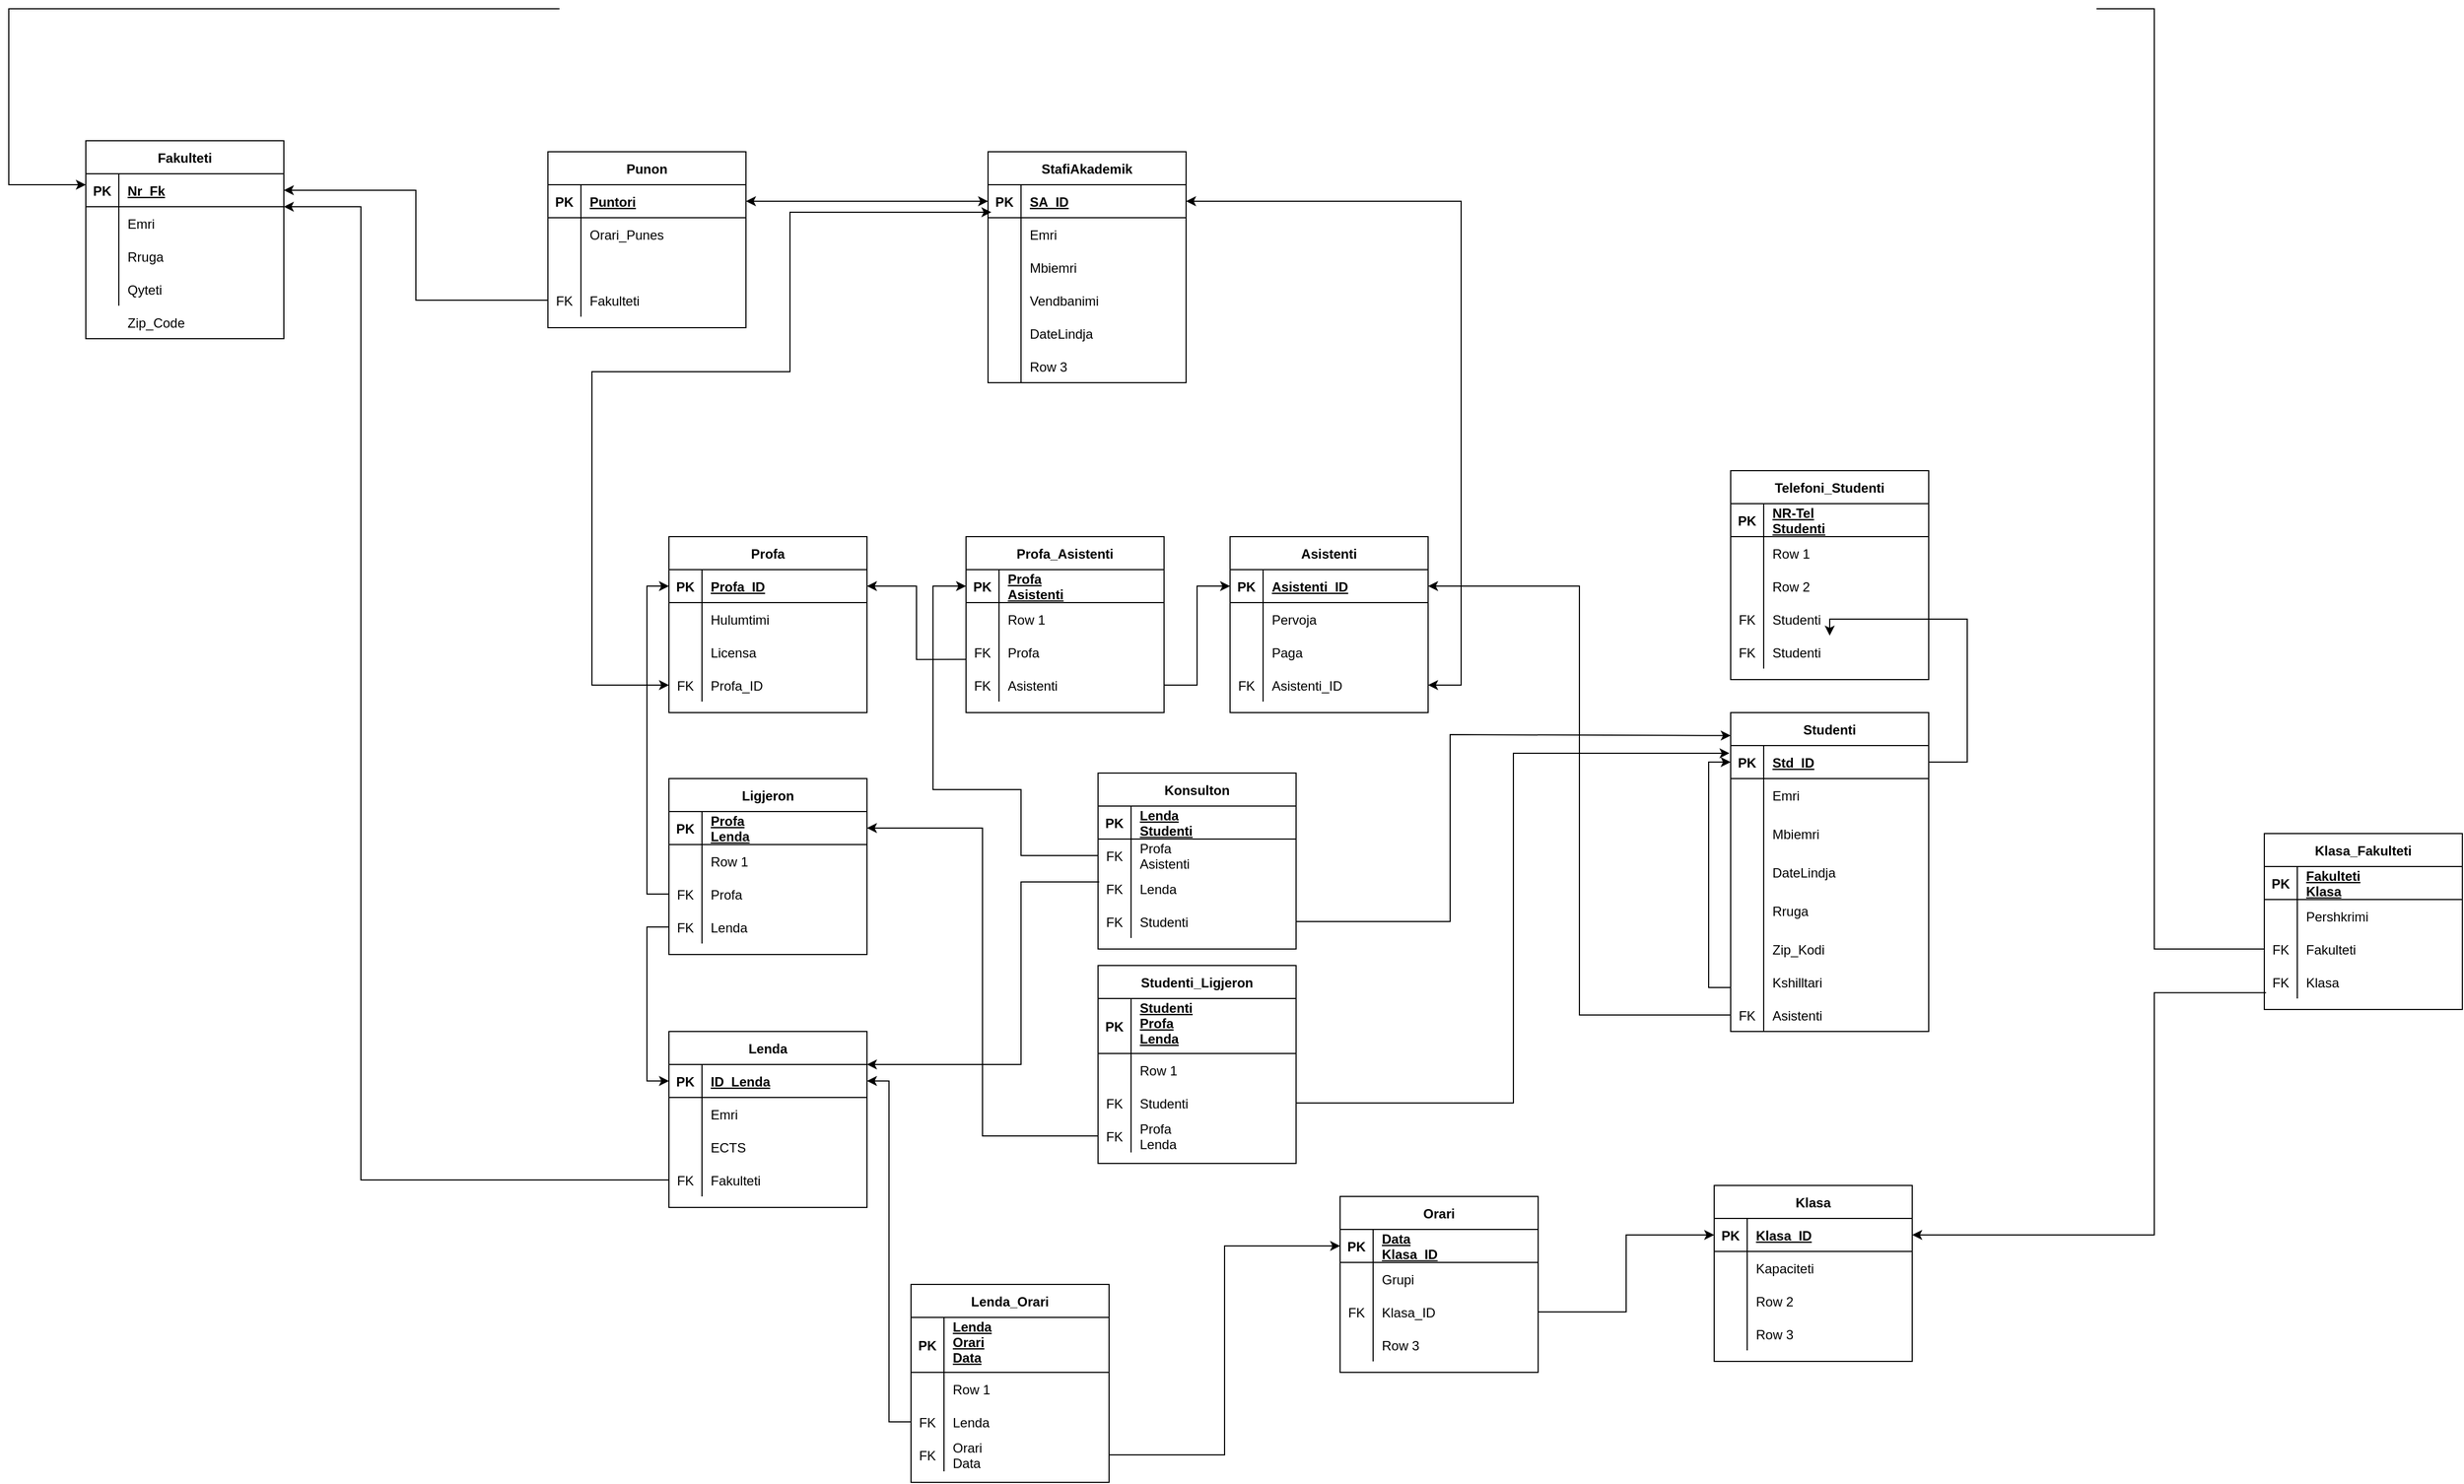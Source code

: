 <mxfile version="13.9.9" type="device" pages="2"><diagram id="PEkjKhGX3e58T7-y6jfk" name="1"><mxGraphModel dx="2241" dy="2032" grid="1" gridSize="10" guides="1" tooltips="1" connect="1" arrows="1" fold="1" page="1" pageScale="1" pageWidth="850" pageHeight="1100" math="0" shadow="0"><root><mxCell id="0"/><mxCell id="1" parent="0"/><mxCell id="B5kU5Cho2TajLOUznrx7-45" style="edgeStyle=orthogonalEdgeStyle;rounded=0;orthogonalLoop=1;jettySize=auto;html=1;entryX=0;entryY=0.5;entryDx=0;entryDy=0;endArrow=none;endFill=0;startArrow=classic;startFill=1;" edge="1" parent="1" source="B5kU5Cho2TajLOUznrx7-1" target="B5kU5Cho2TajLOUznrx7-38"><mxGeometry relative="1" as="geometry"><Array as="points"><mxPoint x="-240" y="100"/><mxPoint x="-240" y="-60"/><mxPoint x="1710" y="-60"/><mxPoint x="1710" y="795"/></Array></mxGeometry></mxCell><mxCell id="B5kU5Cho2TajLOUznrx7-1" value="Fakulteti" style="shape=table;startSize=30;container=1;collapsible=1;childLayout=tableLayout;fixedRows=1;rowLines=0;fontStyle=1;align=center;resizeLast=1;" vertex="1" parent="1"><mxGeometry x="-170" y="60" width="180" height="180" as="geometry"/></mxCell><mxCell id="B5kU5Cho2TajLOUznrx7-2" value="" style="shape=partialRectangle;collapsible=0;dropTarget=0;pointerEvents=0;fillColor=none;top=0;left=0;bottom=1;right=0;points=[[0,0.5],[1,0.5]];portConstraint=eastwest;" vertex="1" parent="B5kU5Cho2TajLOUznrx7-1"><mxGeometry y="30" width="180" height="30" as="geometry"/></mxCell><mxCell id="B5kU5Cho2TajLOUznrx7-3" value="PK" style="shape=partialRectangle;connectable=0;fillColor=none;top=0;left=0;bottom=0;right=0;fontStyle=1;overflow=hidden;" vertex="1" parent="B5kU5Cho2TajLOUznrx7-2"><mxGeometry width="30" height="30" as="geometry"/></mxCell><mxCell id="B5kU5Cho2TajLOUznrx7-4" value="Nr_Fk" style="shape=partialRectangle;connectable=0;fillColor=none;top=0;left=0;bottom=0;right=0;align=left;spacingLeft=6;fontStyle=5;overflow=hidden;" vertex="1" parent="B5kU5Cho2TajLOUznrx7-2"><mxGeometry x="30" width="150" height="30" as="geometry"/></mxCell><mxCell id="B5kU5Cho2TajLOUznrx7-5" value="" style="shape=partialRectangle;collapsible=0;dropTarget=0;pointerEvents=0;fillColor=none;top=0;left=0;bottom=0;right=0;points=[[0,0.5],[1,0.5]];portConstraint=eastwest;" vertex="1" parent="B5kU5Cho2TajLOUznrx7-1"><mxGeometry y="60" width="180" height="30" as="geometry"/></mxCell><mxCell id="B5kU5Cho2TajLOUznrx7-6" value="" style="shape=partialRectangle;connectable=0;fillColor=none;top=0;left=0;bottom=0;right=0;editable=1;overflow=hidden;" vertex="1" parent="B5kU5Cho2TajLOUznrx7-5"><mxGeometry width="30" height="30" as="geometry"/></mxCell><mxCell id="B5kU5Cho2TajLOUznrx7-7" value="Emri" style="shape=partialRectangle;connectable=0;fillColor=none;top=0;left=0;bottom=0;right=0;align=left;spacingLeft=6;overflow=hidden;" vertex="1" parent="B5kU5Cho2TajLOUznrx7-5"><mxGeometry x="30" width="150" height="30" as="geometry"/></mxCell><mxCell id="B5kU5Cho2TajLOUznrx7-8" value="" style="shape=partialRectangle;collapsible=0;dropTarget=0;pointerEvents=0;fillColor=none;top=0;left=0;bottom=0;right=0;points=[[0,0.5],[1,0.5]];portConstraint=eastwest;" vertex="1" parent="B5kU5Cho2TajLOUznrx7-1"><mxGeometry y="90" width="180" height="30" as="geometry"/></mxCell><mxCell id="B5kU5Cho2TajLOUznrx7-9" value="" style="shape=partialRectangle;connectable=0;fillColor=none;top=0;left=0;bottom=0;right=0;editable=1;overflow=hidden;" vertex="1" parent="B5kU5Cho2TajLOUznrx7-8"><mxGeometry width="30" height="30" as="geometry"/></mxCell><mxCell id="B5kU5Cho2TajLOUznrx7-10" value="Rruga" style="shape=partialRectangle;connectable=0;fillColor=none;top=0;left=0;bottom=0;right=0;align=left;spacingLeft=6;overflow=hidden;" vertex="1" parent="B5kU5Cho2TajLOUznrx7-8"><mxGeometry x="30" width="150" height="30" as="geometry"/></mxCell><mxCell id="B5kU5Cho2TajLOUznrx7-11" value="" style="shape=partialRectangle;collapsible=0;dropTarget=0;pointerEvents=0;fillColor=none;top=0;left=0;bottom=0;right=0;points=[[0,0.5],[1,0.5]];portConstraint=eastwest;" vertex="1" parent="B5kU5Cho2TajLOUznrx7-1"><mxGeometry y="120" width="180" height="30" as="geometry"/></mxCell><mxCell id="B5kU5Cho2TajLOUznrx7-12" value="" style="shape=partialRectangle;connectable=0;fillColor=none;top=0;left=0;bottom=0;right=0;editable=1;overflow=hidden;" vertex="1" parent="B5kU5Cho2TajLOUznrx7-11"><mxGeometry width="30" height="30" as="geometry"/></mxCell><mxCell id="B5kU5Cho2TajLOUznrx7-13" value="Qyteti" style="shape=partialRectangle;connectable=0;fillColor=none;top=0;left=0;bottom=0;right=0;align=left;spacingLeft=6;overflow=hidden;" vertex="1" parent="B5kU5Cho2TajLOUznrx7-11"><mxGeometry x="30" width="150" height="30" as="geometry"/></mxCell><mxCell id="B5kU5Cho2TajLOUznrx7-14" value="" style="shape=partialRectangle;collapsible=0;dropTarget=0;pointerEvents=0;fillColor=none;top=0;left=0;bottom=0;right=0;points=[[0,0.5],[1,0.5]];portConstraint=eastwest;" vertex="1" parent="1"><mxGeometry x="-170" y="210" width="180" height="30" as="geometry"/></mxCell><mxCell id="B5kU5Cho2TajLOUznrx7-15" value="" style="shape=partialRectangle;connectable=0;fillColor=none;top=0;left=0;bottom=0;right=0;editable=1;overflow=hidden;" vertex="1" parent="B5kU5Cho2TajLOUznrx7-14"><mxGeometry width="30" height="30" as="geometry"/></mxCell><mxCell id="B5kU5Cho2TajLOUznrx7-16" value="Zip_Code" style="shape=partialRectangle;connectable=0;fillColor=none;top=0;left=0;bottom=0;right=0;align=left;spacingLeft=6;overflow=hidden;" vertex="1" parent="B5kU5Cho2TajLOUznrx7-14"><mxGeometry x="30" width="150" height="30" as="geometry"/></mxCell><mxCell id="B5kU5Cho2TajLOUznrx7-18" value="Klasa" style="shape=table;startSize=30;container=1;collapsible=1;childLayout=tableLayout;fixedRows=1;rowLines=0;fontStyle=1;align=center;resizeLast=1;" vertex="1" parent="1"><mxGeometry x="1310" y="1010" width="180" height="160" as="geometry"/></mxCell><mxCell id="B5kU5Cho2TajLOUznrx7-19" value="" style="shape=partialRectangle;collapsible=0;dropTarget=0;pointerEvents=0;fillColor=none;top=0;left=0;bottom=1;right=0;points=[[0,0.5],[1,0.5]];portConstraint=eastwest;" vertex="1" parent="B5kU5Cho2TajLOUznrx7-18"><mxGeometry y="30" width="180" height="30" as="geometry"/></mxCell><mxCell id="B5kU5Cho2TajLOUznrx7-20" value="PK" style="shape=partialRectangle;connectable=0;fillColor=none;top=0;left=0;bottom=0;right=0;fontStyle=1;overflow=hidden;" vertex="1" parent="B5kU5Cho2TajLOUznrx7-19"><mxGeometry width="30" height="30" as="geometry"/></mxCell><mxCell id="B5kU5Cho2TajLOUznrx7-21" value="Klasa_ID" style="shape=partialRectangle;connectable=0;fillColor=none;top=0;left=0;bottom=0;right=0;align=left;spacingLeft=6;fontStyle=5;overflow=hidden;" vertex="1" parent="B5kU5Cho2TajLOUznrx7-19"><mxGeometry x="30" width="150" height="30" as="geometry"/></mxCell><mxCell id="B5kU5Cho2TajLOUznrx7-22" value="" style="shape=partialRectangle;collapsible=0;dropTarget=0;pointerEvents=0;fillColor=none;top=0;left=0;bottom=0;right=0;points=[[0,0.5],[1,0.5]];portConstraint=eastwest;" vertex="1" parent="B5kU5Cho2TajLOUznrx7-18"><mxGeometry y="60" width="180" height="30" as="geometry"/></mxCell><mxCell id="B5kU5Cho2TajLOUznrx7-23" value="" style="shape=partialRectangle;connectable=0;fillColor=none;top=0;left=0;bottom=0;right=0;editable=1;overflow=hidden;" vertex="1" parent="B5kU5Cho2TajLOUznrx7-22"><mxGeometry width="30" height="30" as="geometry"/></mxCell><mxCell id="B5kU5Cho2TajLOUznrx7-24" value="Kapaciteti" style="shape=partialRectangle;connectable=0;fillColor=none;top=0;left=0;bottom=0;right=0;align=left;spacingLeft=6;overflow=hidden;" vertex="1" parent="B5kU5Cho2TajLOUznrx7-22"><mxGeometry x="30" width="150" height="30" as="geometry"/></mxCell><mxCell id="B5kU5Cho2TajLOUznrx7-25" value="" style="shape=partialRectangle;collapsible=0;dropTarget=0;pointerEvents=0;fillColor=none;top=0;left=0;bottom=0;right=0;points=[[0,0.5],[1,0.5]];portConstraint=eastwest;" vertex="1" parent="B5kU5Cho2TajLOUznrx7-18"><mxGeometry y="90" width="180" height="30" as="geometry"/></mxCell><mxCell id="B5kU5Cho2TajLOUznrx7-26" value="" style="shape=partialRectangle;connectable=0;fillColor=none;top=0;left=0;bottom=0;right=0;editable=1;overflow=hidden;" vertex="1" parent="B5kU5Cho2TajLOUznrx7-25"><mxGeometry width="30" height="30" as="geometry"/></mxCell><mxCell id="B5kU5Cho2TajLOUznrx7-27" value="Row 2" style="shape=partialRectangle;connectable=0;fillColor=none;top=0;left=0;bottom=0;right=0;align=left;spacingLeft=6;overflow=hidden;" vertex="1" parent="B5kU5Cho2TajLOUznrx7-25"><mxGeometry x="30" width="150" height="30" as="geometry"/></mxCell><mxCell id="B5kU5Cho2TajLOUznrx7-28" value="" style="shape=partialRectangle;collapsible=0;dropTarget=0;pointerEvents=0;fillColor=none;top=0;left=0;bottom=0;right=0;points=[[0,0.5],[1,0.5]];portConstraint=eastwest;" vertex="1" parent="B5kU5Cho2TajLOUznrx7-18"><mxGeometry y="120" width="180" height="30" as="geometry"/></mxCell><mxCell id="B5kU5Cho2TajLOUznrx7-29" value="" style="shape=partialRectangle;connectable=0;fillColor=none;top=0;left=0;bottom=0;right=0;editable=1;overflow=hidden;" vertex="1" parent="B5kU5Cho2TajLOUznrx7-28"><mxGeometry width="30" height="30" as="geometry"/></mxCell><mxCell id="B5kU5Cho2TajLOUznrx7-30" value="Row 3" style="shape=partialRectangle;connectable=0;fillColor=none;top=0;left=0;bottom=0;right=0;align=left;spacingLeft=6;overflow=hidden;" vertex="1" parent="B5kU5Cho2TajLOUznrx7-28"><mxGeometry x="30" width="150" height="30" as="geometry"/></mxCell><mxCell id="B5kU5Cho2TajLOUznrx7-31" value="Klasa_Fakulteti" style="shape=table;startSize=30;container=1;collapsible=1;childLayout=tableLayout;fixedRows=1;rowLines=0;fontStyle=1;align=center;resizeLast=1;" vertex="1" parent="1"><mxGeometry x="1810" y="690" width="180" height="160" as="geometry"/></mxCell><mxCell id="B5kU5Cho2TajLOUznrx7-32" value="" style="shape=partialRectangle;collapsible=0;dropTarget=0;pointerEvents=0;fillColor=none;top=0;left=0;bottom=1;right=0;points=[[0,0.5],[1,0.5]];portConstraint=eastwest;" vertex="1" parent="B5kU5Cho2TajLOUznrx7-31"><mxGeometry y="30" width="180" height="30" as="geometry"/></mxCell><mxCell id="B5kU5Cho2TajLOUznrx7-33" value="PK" style="shape=partialRectangle;connectable=0;fillColor=none;top=0;left=0;bottom=0;right=0;fontStyle=1;overflow=hidden;" vertex="1" parent="B5kU5Cho2TajLOUznrx7-32"><mxGeometry width="30" height="30" as="geometry"/></mxCell><mxCell id="B5kU5Cho2TajLOUznrx7-34" value="Fakulteti&#10;Klasa" style="shape=partialRectangle;connectable=0;fillColor=none;top=0;left=0;bottom=0;right=0;align=left;spacingLeft=6;fontStyle=5;overflow=hidden;" vertex="1" parent="B5kU5Cho2TajLOUznrx7-32"><mxGeometry x="30" width="150" height="30" as="geometry"/></mxCell><mxCell id="B5kU5Cho2TajLOUznrx7-35" value="" style="shape=partialRectangle;collapsible=0;dropTarget=0;pointerEvents=0;fillColor=none;top=0;left=0;bottom=0;right=0;points=[[0,0.5],[1,0.5]];portConstraint=eastwest;" vertex="1" parent="B5kU5Cho2TajLOUznrx7-31"><mxGeometry y="60" width="180" height="30" as="geometry"/></mxCell><mxCell id="B5kU5Cho2TajLOUznrx7-36" value="" style="shape=partialRectangle;connectable=0;fillColor=none;top=0;left=0;bottom=0;right=0;editable=1;overflow=hidden;" vertex="1" parent="B5kU5Cho2TajLOUznrx7-35"><mxGeometry width="30" height="30" as="geometry"/></mxCell><mxCell id="B5kU5Cho2TajLOUznrx7-37" value="Pershkrimi" style="shape=partialRectangle;connectable=0;fillColor=none;top=0;left=0;bottom=0;right=0;align=left;spacingLeft=6;overflow=hidden;" vertex="1" parent="B5kU5Cho2TajLOUznrx7-35"><mxGeometry x="30" width="150" height="30" as="geometry"/></mxCell><mxCell id="B5kU5Cho2TajLOUznrx7-38" value="" style="shape=partialRectangle;collapsible=0;dropTarget=0;pointerEvents=0;fillColor=none;top=0;left=0;bottom=0;right=0;points=[[0,0.5],[1,0.5]];portConstraint=eastwest;" vertex="1" parent="B5kU5Cho2TajLOUznrx7-31"><mxGeometry y="90" width="180" height="30" as="geometry"/></mxCell><mxCell id="B5kU5Cho2TajLOUznrx7-39" value="FK" style="shape=partialRectangle;connectable=0;fillColor=none;top=0;left=0;bottom=0;right=0;editable=1;overflow=hidden;" vertex="1" parent="B5kU5Cho2TajLOUznrx7-38"><mxGeometry width="30" height="30" as="geometry"/></mxCell><mxCell id="B5kU5Cho2TajLOUznrx7-40" value="Fakulteti" style="shape=partialRectangle;connectable=0;fillColor=none;top=0;left=0;bottom=0;right=0;align=left;spacingLeft=6;overflow=hidden;" vertex="1" parent="B5kU5Cho2TajLOUznrx7-38"><mxGeometry x="30" width="150" height="30" as="geometry"/></mxCell><mxCell id="B5kU5Cho2TajLOUznrx7-41" value="" style="shape=partialRectangle;collapsible=0;dropTarget=0;pointerEvents=0;fillColor=none;top=0;left=0;bottom=0;right=0;points=[[0,0.5],[1,0.5]];portConstraint=eastwest;" vertex="1" parent="B5kU5Cho2TajLOUznrx7-31"><mxGeometry y="120" width="180" height="30" as="geometry"/></mxCell><mxCell id="B5kU5Cho2TajLOUznrx7-42" value="FK" style="shape=partialRectangle;connectable=0;fillColor=none;top=0;left=0;bottom=0;right=0;editable=1;overflow=hidden;" vertex="1" parent="B5kU5Cho2TajLOUznrx7-41"><mxGeometry width="30" height="30" as="geometry"/></mxCell><mxCell id="B5kU5Cho2TajLOUznrx7-43" value="Klasa" style="shape=partialRectangle;connectable=0;fillColor=none;top=0;left=0;bottom=0;right=0;align=left;spacingLeft=6;overflow=hidden;" vertex="1" parent="B5kU5Cho2TajLOUznrx7-41"><mxGeometry x="30" width="150" height="30" as="geometry"/></mxCell><mxCell id="B5kU5Cho2TajLOUznrx7-46" style="edgeStyle=orthogonalEdgeStyle;rounded=0;orthogonalLoop=1;jettySize=auto;html=1;entryX=0.009;entryY=0.823;entryDx=0;entryDy=0;entryPerimeter=0;endArrow=none;endFill=0;startArrow=classic;startFill=1;exitX=1;exitY=0.5;exitDx=0;exitDy=0;" edge="1" parent="1" source="B5kU5Cho2TajLOUznrx7-19" target="B5kU5Cho2TajLOUznrx7-41"><mxGeometry relative="1" as="geometry"><Array as="points"><mxPoint x="1710" y="1055"/><mxPoint x="1710" y="835"/></Array></mxGeometry></mxCell><mxCell id="B5kU5Cho2TajLOUznrx7-47" value="StafiAkademik" style="shape=table;startSize=30;container=1;collapsible=1;childLayout=tableLayout;fixedRows=1;rowLines=0;fontStyle=1;align=center;resizeLast=1;" vertex="1" parent="1"><mxGeometry x="650" y="70" width="180" height="210" as="geometry"/></mxCell><mxCell id="B5kU5Cho2TajLOUznrx7-48" value="" style="shape=partialRectangle;collapsible=0;dropTarget=0;pointerEvents=0;fillColor=none;top=0;left=0;bottom=1;right=0;points=[[0,0.5],[1,0.5]];portConstraint=eastwest;" vertex="1" parent="B5kU5Cho2TajLOUznrx7-47"><mxGeometry y="30" width="180" height="30" as="geometry"/></mxCell><mxCell id="B5kU5Cho2TajLOUznrx7-49" value="PK" style="shape=partialRectangle;connectable=0;fillColor=none;top=0;left=0;bottom=0;right=0;fontStyle=1;overflow=hidden;" vertex="1" parent="B5kU5Cho2TajLOUznrx7-48"><mxGeometry width="30" height="30" as="geometry"/></mxCell><mxCell id="B5kU5Cho2TajLOUznrx7-50" value="SA_ID" style="shape=partialRectangle;connectable=0;fillColor=none;top=0;left=0;bottom=0;right=0;align=left;spacingLeft=6;fontStyle=5;overflow=hidden;" vertex="1" parent="B5kU5Cho2TajLOUznrx7-48"><mxGeometry x="30" width="150" height="30" as="geometry"/></mxCell><mxCell id="B5kU5Cho2TajLOUznrx7-51" value="" style="shape=partialRectangle;collapsible=0;dropTarget=0;pointerEvents=0;fillColor=none;top=0;left=0;bottom=0;right=0;points=[[0,0.5],[1,0.5]];portConstraint=eastwest;" vertex="1" parent="B5kU5Cho2TajLOUznrx7-47"><mxGeometry y="60" width="180" height="30" as="geometry"/></mxCell><mxCell id="B5kU5Cho2TajLOUznrx7-52" value="" style="shape=partialRectangle;connectable=0;fillColor=none;top=0;left=0;bottom=0;right=0;editable=1;overflow=hidden;" vertex="1" parent="B5kU5Cho2TajLOUznrx7-51"><mxGeometry width="30" height="30" as="geometry"/></mxCell><mxCell id="B5kU5Cho2TajLOUznrx7-53" value="Emri" style="shape=partialRectangle;connectable=0;fillColor=none;top=0;left=0;bottom=0;right=0;align=left;spacingLeft=6;overflow=hidden;" vertex="1" parent="B5kU5Cho2TajLOUznrx7-51"><mxGeometry x="30" width="150" height="30" as="geometry"/></mxCell><mxCell id="B5kU5Cho2TajLOUznrx7-54" value="" style="shape=partialRectangle;collapsible=0;dropTarget=0;pointerEvents=0;fillColor=none;top=0;left=0;bottom=0;right=0;points=[[0,0.5],[1,0.5]];portConstraint=eastwest;" vertex="1" parent="B5kU5Cho2TajLOUznrx7-47"><mxGeometry y="90" width="180" height="30" as="geometry"/></mxCell><mxCell id="B5kU5Cho2TajLOUznrx7-55" value="" style="shape=partialRectangle;connectable=0;fillColor=none;top=0;left=0;bottom=0;right=0;editable=1;overflow=hidden;" vertex="1" parent="B5kU5Cho2TajLOUznrx7-54"><mxGeometry width="30" height="30" as="geometry"/></mxCell><mxCell id="B5kU5Cho2TajLOUznrx7-56" value="Mbiemri" style="shape=partialRectangle;connectable=0;fillColor=none;top=0;left=0;bottom=0;right=0;align=left;spacingLeft=6;overflow=hidden;" vertex="1" parent="B5kU5Cho2TajLOUznrx7-54"><mxGeometry x="30" width="150" height="30" as="geometry"/></mxCell><mxCell id="B5kU5Cho2TajLOUznrx7-57" value="" style="shape=partialRectangle;collapsible=0;dropTarget=0;pointerEvents=0;fillColor=none;top=0;left=0;bottom=0;right=0;points=[[0,0.5],[1,0.5]];portConstraint=eastwest;" vertex="1" parent="B5kU5Cho2TajLOUznrx7-47"><mxGeometry y="120" width="180" height="30" as="geometry"/></mxCell><mxCell id="B5kU5Cho2TajLOUznrx7-58" value="" style="shape=partialRectangle;connectable=0;fillColor=none;top=0;left=0;bottom=0;right=0;editable=1;overflow=hidden;" vertex="1" parent="B5kU5Cho2TajLOUznrx7-57"><mxGeometry width="30" height="30" as="geometry"/></mxCell><mxCell id="B5kU5Cho2TajLOUznrx7-59" value="Vendbanimi" style="shape=partialRectangle;connectable=0;fillColor=none;top=0;left=0;bottom=0;right=0;align=left;spacingLeft=6;overflow=hidden;" vertex="1" parent="B5kU5Cho2TajLOUznrx7-57"><mxGeometry x="30" width="150" height="30" as="geometry"/></mxCell><mxCell id="B5kU5Cho2TajLOUznrx7-60" value="" style="shape=partialRectangle;collapsible=0;dropTarget=0;pointerEvents=0;fillColor=none;top=0;left=0;bottom=0;right=0;points=[[0,0.5],[1,0.5]];portConstraint=eastwest;" vertex="1" parent="B5kU5Cho2TajLOUznrx7-47"><mxGeometry y="150" width="180" height="30" as="geometry"/></mxCell><mxCell id="B5kU5Cho2TajLOUznrx7-61" value="" style="shape=partialRectangle;connectable=0;fillColor=none;top=0;left=0;bottom=0;right=0;editable=1;overflow=hidden;" vertex="1" parent="B5kU5Cho2TajLOUznrx7-60"><mxGeometry width="30" height="30" as="geometry"/></mxCell><mxCell id="B5kU5Cho2TajLOUznrx7-62" value="DateLindja" style="shape=partialRectangle;connectable=0;fillColor=none;top=0;left=0;bottom=0;right=0;align=left;spacingLeft=6;overflow=hidden;" vertex="1" parent="B5kU5Cho2TajLOUznrx7-60"><mxGeometry x="30" width="150" height="30" as="geometry"/></mxCell><mxCell id="B5kU5Cho2TajLOUznrx7-63" value="" style="shape=partialRectangle;collapsible=0;dropTarget=0;pointerEvents=0;fillColor=none;top=0;left=0;bottom=0;right=0;points=[[0,0.5],[1,0.5]];portConstraint=eastwest;" vertex="1" parent="B5kU5Cho2TajLOUznrx7-47"><mxGeometry y="180" width="180" height="30" as="geometry"/></mxCell><mxCell id="B5kU5Cho2TajLOUznrx7-64" value="" style="shape=partialRectangle;connectable=0;fillColor=none;top=0;left=0;bottom=0;right=0;editable=1;overflow=hidden;" vertex="1" parent="B5kU5Cho2TajLOUznrx7-63"><mxGeometry width="30" height="30" as="geometry"/></mxCell><mxCell id="B5kU5Cho2TajLOUznrx7-65" value="Row 3" style="shape=partialRectangle;connectable=0;fillColor=none;top=0;left=0;bottom=0;right=0;align=left;spacingLeft=6;overflow=hidden;" vertex="1" parent="B5kU5Cho2TajLOUznrx7-63"><mxGeometry x="30" width="150" height="30" as="geometry"/></mxCell><mxCell id="B5kU5Cho2TajLOUznrx7-67" value="Punon" style="shape=table;startSize=30;container=1;collapsible=1;childLayout=tableLayout;fixedRows=1;rowLines=0;fontStyle=1;align=center;resizeLast=1;" vertex="1" parent="1"><mxGeometry x="250" y="70" width="180" height="160" as="geometry"/></mxCell><mxCell id="B5kU5Cho2TajLOUznrx7-68" value="" style="shape=partialRectangle;collapsible=0;dropTarget=0;pointerEvents=0;fillColor=none;top=0;left=0;bottom=1;right=0;points=[[0,0.5],[1,0.5]];portConstraint=eastwest;" vertex="1" parent="B5kU5Cho2TajLOUznrx7-67"><mxGeometry y="30" width="180" height="30" as="geometry"/></mxCell><mxCell id="B5kU5Cho2TajLOUznrx7-69" value="PK" style="shape=partialRectangle;connectable=0;fillColor=none;top=0;left=0;bottom=0;right=0;fontStyle=1;overflow=hidden;" vertex="1" parent="B5kU5Cho2TajLOUznrx7-68"><mxGeometry width="30" height="30" as="geometry"/></mxCell><mxCell id="B5kU5Cho2TajLOUznrx7-70" value="Puntori" style="shape=partialRectangle;connectable=0;fillColor=none;top=0;left=0;bottom=0;right=0;align=left;spacingLeft=6;fontStyle=5;overflow=hidden;" vertex="1" parent="B5kU5Cho2TajLOUznrx7-68"><mxGeometry x="30" width="150" height="30" as="geometry"/></mxCell><mxCell id="B5kU5Cho2TajLOUznrx7-71" value="" style="shape=partialRectangle;collapsible=0;dropTarget=0;pointerEvents=0;fillColor=none;top=0;left=0;bottom=0;right=0;points=[[0,0.5],[1,0.5]];portConstraint=eastwest;" vertex="1" parent="B5kU5Cho2TajLOUznrx7-67"><mxGeometry y="60" width="180" height="30" as="geometry"/></mxCell><mxCell id="B5kU5Cho2TajLOUznrx7-72" value="" style="shape=partialRectangle;connectable=0;fillColor=none;top=0;left=0;bottom=0;right=0;editable=1;overflow=hidden;" vertex="1" parent="B5kU5Cho2TajLOUznrx7-71"><mxGeometry width="30" height="30" as="geometry"/></mxCell><mxCell id="B5kU5Cho2TajLOUznrx7-73" value="Orari_Punes" style="shape=partialRectangle;connectable=0;fillColor=none;top=0;left=0;bottom=0;right=0;align=left;spacingLeft=6;overflow=hidden;" vertex="1" parent="B5kU5Cho2TajLOUznrx7-71"><mxGeometry x="30" width="150" height="30" as="geometry"/></mxCell><mxCell id="B5kU5Cho2TajLOUznrx7-74" value="" style="shape=partialRectangle;collapsible=0;dropTarget=0;pointerEvents=0;fillColor=none;top=0;left=0;bottom=0;right=0;points=[[0,0.5],[1,0.5]];portConstraint=eastwest;" vertex="1" parent="B5kU5Cho2TajLOUznrx7-67"><mxGeometry y="90" width="180" height="30" as="geometry"/></mxCell><mxCell id="B5kU5Cho2TajLOUznrx7-75" value="" style="shape=partialRectangle;connectable=0;fillColor=none;top=0;left=0;bottom=0;right=0;editable=1;overflow=hidden;" vertex="1" parent="B5kU5Cho2TajLOUznrx7-74"><mxGeometry width="30" height="30" as="geometry"/></mxCell><mxCell id="B5kU5Cho2TajLOUznrx7-76" value="" style="shape=partialRectangle;connectable=0;fillColor=none;top=0;left=0;bottom=0;right=0;align=left;spacingLeft=6;overflow=hidden;" vertex="1" parent="B5kU5Cho2TajLOUznrx7-74"><mxGeometry x="30" width="150" height="30" as="geometry"/></mxCell><mxCell id="B5kU5Cho2TajLOUznrx7-77" value="" style="shape=partialRectangle;collapsible=0;dropTarget=0;pointerEvents=0;fillColor=none;top=0;left=0;bottom=0;right=0;points=[[0,0.5],[1,0.5]];portConstraint=eastwest;" vertex="1" parent="B5kU5Cho2TajLOUznrx7-67"><mxGeometry y="120" width="180" height="30" as="geometry"/></mxCell><mxCell id="B5kU5Cho2TajLOUznrx7-78" value="FK" style="shape=partialRectangle;connectable=0;fillColor=none;top=0;left=0;bottom=0;right=0;editable=1;overflow=hidden;" vertex="1" parent="B5kU5Cho2TajLOUznrx7-77"><mxGeometry width="30" height="30" as="geometry"/></mxCell><mxCell id="B5kU5Cho2TajLOUznrx7-79" value="Fakulteti" style="shape=partialRectangle;connectable=0;fillColor=none;top=0;left=0;bottom=0;right=0;align=left;spacingLeft=6;overflow=hidden;" vertex="1" parent="B5kU5Cho2TajLOUznrx7-77"><mxGeometry x="30" width="150" height="30" as="geometry"/></mxCell><mxCell id="B5kU5Cho2TajLOUznrx7-81" style="edgeStyle=orthogonalEdgeStyle;rounded=0;orthogonalLoop=1;jettySize=auto;html=1;entryX=1;entryY=0.5;entryDx=0;entryDy=0;startArrow=classic;startFill=1;endArrow=classic;endFill=1;" edge="1" parent="1" source="B5kU5Cho2TajLOUznrx7-48" target="B5kU5Cho2TajLOUznrx7-68"><mxGeometry relative="1" as="geometry"/></mxCell><mxCell id="B5kU5Cho2TajLOUznrx7-82" style="edgeStyle=orthogonalEdgeStyle;rounded=0;orthogonalLoop=1;jettySize=auto;html=1;startArrow=classic;startFill=1;endArrow=none;endFill=0;" edge="1" parent="1" source="B5kU5Cho2TajLOUznrx7-2" target="B5kU5Cho2TajLOUznrx7-77"><mxGeometry relative="1" as="geometry"/></mxCell><mxCell id="B5kU5Cho2TajLOUznrx7-83" value="Profa" style="shape=table;startSize=30;container=1;collapsible=1;childLayout=tableLayout;fixedRows=1;rowLines=0;fontStyle=1;align=center;resizeLast=1;" vertex="1" parent="1"><mxGeometry x="360" y="420" width="180" height="160" as="geometry"/></mxCell><mxCell id="B5kU5Cho2TajLOUznrx7-84" value="" style="shape=partialRectangle;collapsible=0;dropTarget=0;pointerEvents=0;fillColor=none;top=0;left=0;bottom=1;right=0;points=[[0,0.5],[1,0.5]];portConstraint=eastwest;" vertex="1" parent="B5kU5Cho2TajLOUznrx7-83"><mxGeometry y="30" width="180" height="30" as="geometry"/></mxCell><mxCell id="B5kU5Cho2TajLOUznrx7-85" value="PK" style="shape=partialRectangle;connectable=0;fillColor=none;top=0;left=0;bottom=0;right=0;fontStyle=1;overflow=hidden;" vertex="1" parent="B5kU5Cho2TajLOUznrx7-84"><mxGeometry width="30" height="30" as="geometry"/></mxCell><mxCell id="B5kU5Cho2TajLOUznrx7-86" value="Profa_ID" style="shape=partialRectangle;connectable=0;fillColor=none;top=0;left=0;bottom=0;right=0;align=left;spacingLeft=6;fontStyle=5;overflow=hidden;" vertex="1" parent="B5kU5Cho2TajLOUznrx7-84"><mxGeometry x="30" width="150" height="30" as="geometry"/></mxCell><mxCell id="B5kU5Cho2TajLOUznrx7-87" value="" style="shape=partialRectangle;collapsible=0;dropTarget=0;pointerEvents=0;fillColor=none;top=0;left=0;bottom=0;right=0;points=[[0,0.5],[1,0.5]];portConstraint=eastwest;" vertex="1" parent="B5kU5Cho2TajLOUznrx7-83"><mxGeometry y="60" width="180" height="30" as="geometry"/></mxCell><mxCell id="B5kU5Cho2TajLOUznrx7-88" value="" style="shape=partialRectangle;connectable=0;fillColor=none;top=0;left=0;bottom=0;right=0;editable=1;overflow=hidden;" vertex="1" parent="B5kU5Cho2TajLOUznrx7-87"><mxGeometry width="30" height="30" as="geometry"/></mxCell><mxCell id="B5kU5Cho2TajLOUznrx7-89" value="Hulumtimi" style="shape=partialRectangle;connectable=0;fillColor=none;top=0;left=0;bottom=0;right=0;align=left;spacingLeft=6;overflow=hidden;" vertex="1" parent="B5kU5Cho2TajLOUznrx7-87"><mxGeometry x="30" width="150" height="30" as="geometry"/></mxCell><mxCell id="B5kU5Cho2TajLOUznrx7-90" value="" style="shape=partialRectangle;collapsible=0;dropTarget=0;pointerEvents=0;fillColor=none;top=0;left=0;bottom=0;right=0;points=[[0,0.5],[1,0.5]];portConstraint=eastwest;" vertex="1" parent="B5kU5Cho2TajLOUznrx7-83"><mxGeometry y="90" width="180" height="30" as="geometry"/></mxCell><mxCell id="B5kU5Cho2TajLOUznrx7-91" value="" style="shape=partialRectangle;connectable=0;fillColor=none;top=0;left=0;bottom=0;right=0;editable=1;overflow=hidden;" vertex="1" parent="B5kU5Cho2TajLOUznrx7-90"><mxGeometry width="30" height="30" as="geometry"/></mxCell><mxCell id="B5kU5Cho2TajLOUznrx7-92" value="Licensa" style="shape=partialRectangle;connectable=0;fillColor=none;top=0;left=0;bottom=0;right=0;align=left;spacingLeft=6;overflow=hidden;" vertex="1" parent="B5kU5Cho2TajLOUznrx7-90"><mxGeometry x="30" width="150" height="30" as="geometry"/></mxCell><mxCell id="B5kU5Cho2TajLOUznrx7-93" value="" style="shape=partialRectangle;collapsible=0;dropTarget=0;pointerEvents=0;fillColor=none;top=0;left=0;bottom=0;right=0;points=[[0,0.5],[1,0.5]];portConstraint=eastwest;" vertex="1" parent="B5kU5Cho2TajLOUznrx7-83"><mxGeometry y="120" width="180" height="30" as="geometry"/></mxCell><mxCell id="B5kU5Cho2TajLOUznrx7-94" value="FK" style="shape=partialRectangle;connectable=0;fillColor=none;top=0;left=0;bottom=0;right=0;editable=1;overflow=hidden;" vertex="1" parent="B5kU5Cho2TajLOUznrx7-93"><mxGeometry width="30" height="30" as="geometry"/></mxCell><mxCell id="B5kU5Cho2TajLOUznrx7-95" value="Profa_ID" style="shape=partialRectangle;connectable=0;fillColor=none;top=0;left=0;bottom=0;right=0;align=left;spacingLeft=6;overflow=hidden;" vertex="1" parent="B5kU5Cho2TajLOUznrx7-93"><mxGeometry x="30" width="150" height="30" as="geometry"/></mxCell><mxCell id="B5kU5Cho2TajLOUznrx7-98" style="edgeStyle=orthogonalEdgeStyle;rounded=0;orthogonalLoop=1;jettySize=auto;html=1;entryX=0.017;entryY=-0.167;entryDx=0;entryDy=0;entryPerimeter=0;startArrow=classic;startFill=1;endArrow=classic;endFill=1;exitX=0;exitY=0.5;exitDx=0;exitDy=0;" edge="1" parent="1" source="B5kU5Cho2TajLOUznrx7-93" target="B5kU5Cho2TajLOUznrx7-51"><mxGeometry relative="1" as="geometry"><Array as="points"><mxPoint x="290" y="555"/><mxPoint x="290" y="270"/><mxPoint x="470" y="270"/><mxPoint x="470" y="125"/></Array></mxGeometry></mxCell><mxCell id="B5kU5Cho2TajLOUznrx7-99" value="Asistenti" style="shape=table;startSize=30;container=1;collapsible=1;childLayout=tableLayout;fixedRows=1;rowLines=0;fontStyle=1;align=center;resizeLast=1;" vertex="1" parent="1"><mxGeometry x="870" y="420" width="180" height="160" as="geometry"/></mxCell><mxCell id="B5kU5Cho2TajLOUznrx7-100" value="" style="shape=partialRectangle;collapsible=0;dropTarget=0;pointerEvents=0;fillColor=none;top=0;left=0;bottom=1;right=0;points=[[0,0.5],[1,0.5]];portConstraint=eastwest;" vertex="1" parent="B5kU5Cho2TajLOUznrx7-99"><mxGeometry y="30" width="180" height="30" as="geometry"/></mxCell><mxCell id="B5kU5Cho2TajLOUznrx7-101" value="PK" style="shape=partialRectangle;connectable=0;fillColor=none;top=0;left=0;bottom=0;right=0;fontStyle=1;overflow=hidden;" vertex="1" parent="B5kU5Cho2TajLOUznrx7-100"><mxGeometry width="30" height="30" as="geometry"/></mxCell><mxCell id="B5kU5Cho2TajLOUznrx7-102" value="Asistenti_ID" style="shape=partialRectangle;connectable=0;fillColor=none;top=0;left=0;bottom=0;right=0;align=left;spacingLeft=6;fontStyle=5;overflow=hidden;" vertex="1" parent="B5kU5Cho2TajLOUznrx7-100"><mxGeometry x="30" width="150" height="30" as="geometry"/></mxCell><mxCell id="B5kU5Cho2TajLOUznrx7-103" value="" style="shape=partialRectangle;collapsible=0;dropTarget=0;pointerEvents=0;fillColor=none;top=0;left=0;bottom=0;right=0;points=[[0,0.5],[1,0.5]];portConstraint=eastwest;" vertex="1" parent="B5kU5Cho2TajLOUznrx7-99"><mxGeometry y="60" width="180" height="30" as="geometry"/></mxCell><mxCell id="B5kU5Cho2TajLOUznrx7-104" value="" style="shape=partialRectangle;connectable=0;fillColor=none;top=0;left=0;bottom=0;right=0;editable=1;overflow=hidden;" vertex="1" parent="B5kU5Cho2TajLOUznrx7-103"><mxGeometry width="30" height="30" as="geometry"/></mxCell><mxCell id="B5kU5Cho2TajLOUznrx7-105" value="Pervoja" style="shape=partialRectangle;connectable=0;fillColor=none;top=0;left=0;bottom=0;right=0;align=left;spacingLeft=6;overflow=hidden;" vertex="1" parent="B5kU5Cho2TajLOUznrx7-103"><mxGeometry x="30" width="150" height="30" as="geometry"/></mxCell><mxCell id="B5kU5Cho2TajLOUznrx7-106" value="" style="shape=partialRectangle;collapsible=0;dropTarget=0;pointerEvents=0;fillColor=none;top=0;left=0;bottom=0;right=0;points=[[0,0.5],[1,0.5]];portConstraint=eastwest;" vertex="1" parent="B5kU5Cho2TajLOUznrx7-99"><mxGeometry y="90" width="180" height="30" as="geometry"/></mxCell><mxCell id="B5kU5Cho2TajLOUznrx7-107" value="" style="shape=partialRectangle;connectable=0;fillColor=none;top=0;left=0;bottom=0;right=0;editable=1;overflow=hidden;" vertex="1" parent="B5kU5Cho2TajLOUznrx7-106"><mxGeometry width="30" height="30" as="geometry"/></mxCell><mxCell id="B5kU5Cho2TajLOUznrx7-108" value="Paga" style="shape=partialRectangle;connectable=0;fillColor=none;top=0;left=0;bottom=0;right=0;align=left;spacingLeft=6;overflow=hidden;" vertex="1" parent="B5kU5Cho2TajLOUznrx7-106"><mxGeometry x="30" width="150" height="30" as="geometry"/></mxCell><mxCell id="B5kU5Cho2TajLOUznrx7-109" value="" style="shape=partialRectangle;collapsible=0;dropTarget=0;pointerEvents=0;fillColor=none;top=0;left=0;bottom=0;right=0;points=[[0,0.5],[1,0.5]];portConstraint=eastwest;" vertex="1" parent="B5kU5Cho2TajLOUznrx7-99"><mxGeometry y="120" width="180" height="30" as="geometry"/></mxCell><mxCell id="B5kU5Cho2TajLOUznrx7-110" value="FK" style="shape=partialRectangle;connectable=0;fillColor=none;top=0;left=0;bottom=0;right=0;editable=1;overflow=hidden;" vertex="1" parent="B5kU5Cho2TajLOUznrx7-109"><mxGeometry width="30" height="30" as="geometry"/></mxCell><mxCell id="B5kU5Cho2TajLOUznrx7-111" value="Asistenti_ID" style="shape=partialRectangle;connectable=0;fillColor=none;top=0;left=0;bottom=0;right=0;align=left;spacingLeft=6;overflow=hidden;" vertex="1" parent="B5kU5Cho2TajLOUznrx7-109"><mxGeometry x="30" width="150" height="30" as="geometry"/></mxCell><mxCell id="B5kU5Cho2TajLOUznrx7-112" style="edgeStyle=orthogonalEdgeStyle;rounded=0;orthogonalLoop=1;jettySize=auto;html=1;entryX=1;entryY=0.5;entryDx=0;entryDy=0;startArrow=classic;startFill=1;endArrow=classic;endFill=1;exitX=1;exitY=0.5;exitDx=0;exitDy=0;" edge="1" parent="1" source="B5kU5Cho2TajLOUznrx7-109" target="B5kU5Cho2TajLOUznrx7-48"><mxGeometry relative="1" as="geometry"><Array as="points"><mxPoint x="1080" y="555"/><mxPoint x="1080" y="115"/></Array></mxGeometry></mxCell><mxCell id="B5kU5Cho2TajLOUznrx7-116" value="Profa_Asistenti" style="shape=table;startSize=30;container=1;collapsible=1;childLayout=tableLayout;fixedRows=1;rowLines=0;fontStyle=1;align=center;resizeLast=1;" vertex="1" parent="1"><mxGeometry x="630" y="420" width="180" height="160" as="geometry"/></mxCell><mxCell id="B5kU5Cho2TajLOUznrx7-117" value="" style="shape=partialRectangle;collapsible=0;dropTarget=0;pointerEvents=0;fillColor=none;top=0;left=0;bottom=1;right=0;points=[[0,0.5],[1,0.5]];portConstraint=eastwest;" vertex="1" parent="B5kU5Cho2TajLOUznrx7-116"><mxGeometry y="30" width="180" height="30" as="geometry"/></mxCell><mxCell id="B5kU5Cho2TajLOUznrx7-118" value="PK" style="shape=partialRectangle;connectable=0;fillColor=none;top=0;left=0;bottom=0;right=0;fontStyle=1;overflow=hidden;" vertex="1" parent="B5kU5Cho2TajLOUznrx7-117"><mxGeometry width="30" height="30" as="geometry"/></mxCell><mxCell id="B5kU5Cho2TajLOUznrx7-119" value="Profa&#10;Asistenti" style="shape=partialRectangle;connectable=0;fillColor=none;top=0;left=0;bottom=0;right=0;align=left;spacingLeft=6;fontStyle=5;overflow=hidden;" vertex="1" parent="B5kU5Cho2TajLOUznrx7-117"><mxGeometry x="30" width="150" height="30" as="geometry"/></mxCell><mxCell id="B5kU5Cho2TajLOUznrx7-120" value="" style="shape=partialRectangle;collapsible=0;dropTarget=0;pointerEvents=0;fillColor=none;top=0;left=0;bottom=0;right=0;points=[[0,0.5],[1,0.5]];portConstraint=eastwest;" vertex="1" parent="B5kU5Cho2TajLOUznrx7-116"><mxGeometry y="60" width="180" height="30" as="geometry"/></mxCell><mxCell id="B5kU5Cho2TajLOUznrx7-121" value="" style="shape=partialRectangle;connectable=0;fillColor=none;top=0;left=0;bottom=0;right=0;editable=1;overflow=hidden;" vertex="1" parent="B5kU5Cho2TajLOUznrx7-120"><mxGeometry width="30" height="30" as="geometry"/></mxCell><mxCell id="B5kU5Cho2TajLOUznrx7-122" value="Row 1" style="shape=partialRectangle;connectable=0;fillColor=none;top=0;left=0;bottom=0;right=0;align=left;spacingLeft=6;overflow=hidden;" vertex="1" parent="B5kU5Cho2TajLOUznrx7-120"><mxGeometry x="30" width="150" height="30" as="geometry"/></mxCell><mxCell id="B5kU5Cho2TajLOUznrx7-123" value="" style="shape=partialRectangle;collapsible=0;dropTarget=0;pointerEvents=0;fillColor=none;top=0;left=0;bottom=0;right=0;points=[[0,0.5],[1,0.5]];portConstraint=eastwest;" vertex="1" parent="B5kU5Cho2TajLOUznrx7-116"><mxGeometry y="90" width="180" height="30" as="geometry"/></mxCell><mxCell id="B5kU5Cho2TajLOUznrx7-124" value="FK" style="shape=partialRectangle;connectable=0;fillColor=none;top=0;left=0;bottom=0;right=0;editable=1;overflow=hidden;" vertex="1" parent="B5kU5Cho2TajLOUznrx7-123"><mxGeometry width="30" height="30" as="geometry"/></mxCell><mxCell id="B5kU5Cho2TajLOUznrx7-125" value="Profa" style="shape=partialRectangle;connectable=0;fillColor=none;top=0;left=0;bottom=0;right=0;align=left;spacingLeft=6;overflow=hidden;" vertex="1" parent="B5kU5Cho2TajLOUznrx7-123"><mxGeometry x="30" width="150" height="30" as="geometry"/></mxCell><mxCell id="B5kU5Cho2TajLOUznrx7-126" value="" style="shape=partialRectangle;collapsible=0;dropTarget=0;pointerEvents=0;fillColor=none;top=0;left=0;bottom=0;right=0;points=[[0,0.5],[1,0.5]];portConstraint=eastwest;" vertex="1" parent="B5kU5Cho2TajLOUznrx7-116"><mxGeometry y="120" width="180" height="30" as="geometry"/></mxCell><mxCell id="B5kU5Cho2TajLOUznrx7-127" value="FK" style="shape=partialRectangle;connectable=0;fillColor=none;top=0;left=0;bottom=0;right=0;editable=1;overflow=hidden;" vertex="1" parent="B5kU5Cho2TajLOUznrx7-126"><mxGeometry width="30" height="30" as="geometry"/></mxCell><mxCell id="B5kU5Cho2TajLOUznrx7-128" value="Asistenti" style="shape=partialRectangle;connectable=0;fillColor=none;top=0;left=0;bottom=0;right=0;align=left;spacingLeft=6;overflow=hidden;" vertex="1" parent="B5kU5Cho2TajLOUznrx7-126"><mxGeometry x="30" width="150" height="30" as="geometry"/></mxCell><mxCell id="B5kU5Cho2TajLOUznrx7-129" style="edgeStyle=orthogonalEdgeStyle;rounded=0;orthogonalLoop=1;jettySize=auto;html=1;entryX=0;entryY=0.722;entryDx=0;entryDy=0;entryPerimeter=0;startArrow=classic;startFill=1;endArrow=none;endFill=0;" edge="1" parent="1" source="B5kU5Cho2TajLOUznrx7-84" target="B5kU5Cho2TajLOUznrx7-123"><mxGeometry relative="1" as="geometry"/></mxCell><mxCell id="B5kU5Cho2TajLOUznrx7-130" style="edgeStyle=orthogonalEdgeStyle;rounded=0;orthogonalLoop=1;jettySize=auto;html=1;startArrow=classic;startFill=1;endArrow=none;endFill=0;" edge="1" parent="1" source="B5kU5Cho2TajLOUznrx7-100" target="B5kU5Cho2TajLOUznrx7-126"><mxGeometry relative="1" as="geometry"/></mxCell><mxCell id="B5kU5Cho2TajLOUznrx7-131" value="Lenda" style="shape=table;startSize=30;container=1;collapsible=1;childLayout=tableLayout;fixedRows=1;rowLines=0;fontStyle=1;align=center;resizeLast=1;" vertex="1" parent="1"><mxGeometry x="360" y="870" width="180" height="160" as="geometry"/></mxCell><mxCell id="B5kU5Cho2TajLOUznrx7-132" value="" style="shape=partialRectangle;collapsible=0;dropTarget=0;pointerEvents=0;fillColor=none;top=0;left=0;bottom=1;right=0;points=[[0,0.5],[1,0.5]];portConstraint=eastwest;" vertex="1" parent="B5kU5Cho2TajLOUznrx7-131"><mxGeometry y="30" width="180" height="30" as="geometry"/></mxCell><mxCell id="B5kU5Cho2TajLOUznrx7-133" value="PK" style="shape=partialRectangle;connectable=0;fillColor=none;top=0;left=0;bottom=0;right=0;fontStyle=1;overflow=hidden;" vertex="1" parent="B5kU5Cho2TajLOUznrx7-132"><mxGeometry width="30" height="30" as="geometry"/></mxCell><mxCell id="B5kU5Cho2TajLOUznrx7-134" value="ID_Lenda" style="shape=partialRectangle;connectable=0;fillColor=none;top=0;left=0;bottom=0;right=0;align=left;spacingLeft=6;fontStyle=5;overflow=hidden;" vertex="1" parent="B5kU5Cho2TajLOUznrx7-132"><mxGeometry x="30" width="150" height="30" as="geometry"/></mxCell><mxCell id="B5kU5Cho2TajLOUznrx7-135" value="" style="shape=partialRectangle;collapsible=0;dropTarget=0;pointerEvents=0;fillColor=none;top=0;left=0;bottom=0;right=0;points=[[0,0.5],[1,0.5]];portConstraint=eastwest;" vertex="1" parent="B5kU5Cho2TajLOUznrx7-131"><mxGeometry y="60" width="180" height="30" as="geometry"/></mxCell><mxCell id="B5kU5Cho2TajLOUznrx7-136" value="" style="shape=partialRectangle;connectable=0;fillColor=none;top=0;left=0;bottom=0;right=0;editable=1;overflow=hidden;" vertex="1" parent="B5kU5Cho2TajLOUznrx7-135"><mxGeometry width="30" height="30" as="geometry"/></mxCell><mxCell id="B5kU5Cho2TajLOUznrx7-137" value="Emri" style="shape=partialRectangle;connectable=0;fillColor=none;top=0;left=0;bottom=0;right=0;align=left;spacingLeft=6;overflow=hidden;" vertex="1" parent="B5kU5Cho2TajLOUznrx7-135"><mxGeometry x="30" width="150" height="30" as="geometry"/></mxCell><mxCell id="B5kU5Cho2TajLOUznrx7-138" value="" style="shape=partialRectangle;collapsible=0;dropTarget=0;pointerEvents=0;fillColor=none;top=0;left=0;bottom=0;right=0;points=[[0,0.5],[1,0.5]];portConstraint=eastwest;" vertex="1" parent="B5kU5Cho2TajLOUznrx7-131"><mxGeometry y="90" width="180" height="30" as="geometry"/></mxCell><mxCell id="B5kU5Cho2TajLOUznrx7-139" value="" style="shape=partialRectangle;connectable=0;fillColor=none;top=0;left=0;bottom=0;right=0;editable=1;overflow=hidden;" vertex="1" parent="B5kU5Cho2TajLOUznrx7-138"><mxGeometry width="30" height="30" as="geometry"/></mxCell><mxCell id="B5kU5Cho2TajLOUznrx7-140" value="ECTS" style="shape=partialRectangle;connectable=0;fillColor=none;top=0;left=0;bottom=0;right=0;align=left;spacingLeft=6;overflow=hidden;" vertex="1" parent="B5kU5Cho2TajLOUznrx7-138"><mxGeometry x="30" width="150" height="30" as="geometry"/></mxCell><mxCell id="B5kU5Cho2TajLOUznrx7-141" value="" style="shape=partialRectangle;collapsible=0;dropTarget=0;pointerEvents=0;fillColor=none;top=0;left=0;bottom=0;right=0;points=[[0,0.5],[1,0.5]];portConstraint=eastwest;" vertex="1" parent="B5kU5Cho2TajLOUznrx7-131"><mxGeometry y="120" width="180" height="30" as="geometry"/></mxCell><mxCell id="B5kU5Cho2TajLOUznrx7-142" value="FK" style="shape=partialRectangle;connectable=0;fillColor=none;top=0;left=0;bottom=0;right=0;editable=1;overflow=hidden;" vertex="1" parent="B5kU5Cho2TajLOUznrx7-141"><mxGeometry width="30" height="30" as="geometry"/></mxCell><mxCell id="B5kU5Cho2TajLOUznrx7-143" value="Fakulteti" style="shape=partialRectangle;connectable=0;fillColor=none;top=0;left=0;bottom=0;right=0;align=left;spacingLeft=6;overflow=hidden;" vertex="1" parent="B5kU5Cho2TajLOUznrx7-141"><mxGeometry x="30" width="150" height="30" as="geometry"/></mxCell><mxCell id="B5kU5Cho2TajLOUznrx7-144" value="Ligjeron" style="shape=table;startSize=30;container=1;collapsible=1;childLayout=tableLayout;fixedRows=1;rowLines=0;fontStyle=1;align=center;resizeLast=1;" vertex="1" parent="1"><mxGeometry x="360" y="640" width="180" height="160" as="geometry"/></mxCell><mxCell id="B5kU5Cho2TajLOUznrx7-145" value="" style="shape=partialRectangle;collapsible=0;dropTarget=0;pointerEvents=0;fillColor=none;top=0;left=0;bottom=1;right=0;points=[[0,0.5],[1,0.5]];portConstraint=eastwest;" vertex="1" parent="B5kU5Cho2TajLOUznrx7-144"><mxGeometry y="30" width="180" height="30" as="geometry"/></mxCell><mxCell id="B5kU5Cho2TajLOUznrx7-146" value="PK" style="shape=partialRectangle;connectable=0;fillColor=none;top=0;left=0;bottom=0;right=0;fontStyle=1;overflow=hidden;" vertex="1" parent="B5kU5Cho2TajLOUznrx7-145"><mxGeometry width="30" height="30" as="geometry"/></mxCell><mxCell id="B5kU5Cho2TajLOUznrx7-147" value="Profa&#10;Lenda" style="shape=partialRectangle;connectable=0;fillColor=none;top=0;left=0;bottom=0;right=0;align=left;spacingLeft=6;fontStyle=5;overflow=hidden;" vertex="1" parent="B5kU5Cho2TajLOUznrx7-145"><mxGeometry x="30" width="150" height="30" as="geometry"/></mxCell><mxCell id="B5kU5Cho2TajLOUznrx7-148" value="" style="shape=partialRectangle;collapsible=0;dropTarget=0;pointerEvents=0;fillColor=none;top=0;left=0;bottom=0;right=0;points=[[0,0.5],[1,0.5]];portConstraint=eastwest;" vertex="1" parent="B5kU5Cho2TajLOUznrx7-144"><mxGeometry y="60" width="180" height="30" as="geometry"/></mxCell><mxCell id="B5kU5Cho2TajLOUznrx7-149" value="" style="shape=partialRectangle;connectable=0;fillColor=none;top=0;left=0;bottom=0;right=0;editable=1;overflow=hidden;" vertex="1" parent="B5kU5Cho2TajLOUznrx7-148"><mxGeometry width="30" height="30" as="geometry"/></mxCell><mxCell id="B5kU5Cho2TajLOUznrx7-150" value="Row 1" style="shape=partialRectangle;connectable=0;fillColor=none;top=0;left=0;bottom=0;right=0;align=left;spacingLeft=6;overflow=hidden;" vertex="1" parent="B5kU5Cho2TajLOUznrx7-148"><mxGeometry x="30" width="150" height="30" as="geometry"/></mxCell><mxCell id="B5kU5Cho2TajLOUznrx7-151" value="" style="shape=partialRectangle;collapsible=0;dropTarget=0;pointerEvents=0;fillColor=none;top=0;left=0;bottom=0;right=0;points=[[0,0.5],[1,0.5]];portConstraint=eastwest;" vertex="1" parent="B5kU5Cho2TajLOUznrx7-144"><mxGeometry y="90" width="180" height="30" as="geometry"/></mxCell><mxCell id="B5kU5Cho2TajLOUznrx7-152" value="FK" style="shape=partialRectangle;connectable=0;fillColor=none;top=0;left=0;bottom=0;right=0;editable=1;overflow=hidden;" vertex="1" parent="B5kU5Cho2TajLOUznrx7-151"><mxGeometry width="30" height="30" as="geometry"/></mxCell><mxCell id="B5kU5Cho2TajLOUznrx7-153" value="Profa" style="shape=partialRectangle;connectable=0;fillColor=none;top=0;left=0;bottom=0;right=0;align=left;spacingLeft=6;overflow=hidden;" vertex="1" parent="B5kU5Cho2TajLOUznrx7-151"><mxGeometry x="30" width="150" height="30" as="geometry"/></mxCell><mxCell id="B5kU5Cho2TajLOUznrx7-154" value="" style="shape=partialRectangle;collapsible=0;dropTarget=0;pointerEvents=0;fillColor=none;top=0;left=0;bottom=0;right=0;points=[[0,0.5],[1,0.5]];portConstraint=eastwest;" vertex="1" parent="B5kU5Cho2TajLOUznrx7-144"><mxGeometry y="120" width="180" height="30" as="geometry"/></mxCell><mxCell id="B5kU5Cho2TajLOUznrx7-155" value="FK" style="shape=partialRectangle;connectable=0;fillColor=none;top=0;left=0;bottom=0;right=0;editable=1;overflow=hidden;" vertex="1" parent="B5kU5Cho2TajLOUznrx7-154"><mxGeometry width="30" height="30" as="geometry"/></mxCell><mxCell id="B5kU5Cho2TajLOUznrx7-156" value="Lenda" style="shape=partialRectangle;connectable=0;fillColor=none;top=0;left=0;bottom=0;right=0;align=left;spacingLeft=6;overflow=hidden;" vertex="1" parent="B5kU5Cho2TajLOUznrx7-154"><mxGeometry x="30" width="150" height="30" as="geometry"/></mxCell><mxCell id="B5kU5Cho2TajLOUznrx7-157" style="edgeStyle=orthogonalEdgeStyle;rounded=0;orthogonalLoop=1;jettySize=auto;html=1;entryX=0;entryY=0.5;entryDx=0;entryDy=0;startArrow=classic;startFill=1;endArrow=none;endFill=0;" edge="1" parent="1" source="B5kU5Cho2TajLOUznrx7-84" target="B5kU5Cho2TajLOUznrx7-151"><mxGeometry relative="1" as="geometry"/></mxCell><mxCell id="B5kU5Cho2TajLOUznrx7-158" style="edgeStyle=orthogonalEdgeStyle;rounded=0;orthogonalLoop=1;jettySize=auto;html=1;entryX=0;entryY=0.5;entryDx=0;entryDy=0;startArrow=classic;startFill=1;endArrow=none;endFill=0;" edge="1" parent="1" source="B5kU5Cho2TajLOUznrx7-132" target="B5kU5Cho2TajLOUznrx7-154"><mxGeometry relative="1" as="geometry"/></mxCell><mxCell id="B5kU5Cho2TajLOUznrx7-159" style="edgeStyle=orthogonalEdgeStyle;rounded=0;orthogonalLoop=1;jettySize=auto;html=1;entryX=0;entryY=0.5;entryDx=0;entryDy=0;startArrow=classic;startFill=1;endArrow=none;endFill=0;" edge="1" parent="1" source="B5kU5Cho2TajLOUznrx7-2" target="B5kU5Cho2TajLOUznrx7-141"><mxGeometry relative="1" as="geometry"><Array as="points"><mxPoint x="80" y="120"/><mxPoint x="80" y="1005"/></Array></mxGeometry></mxCell><mxCell id="B5kU5Cho2TajLOUznrx7-160" value="Orari" style="shape=table;startSize=30;container=1;collapsible=1;childLayout=tableLayout;fixedRows=1;rowLines=0;fontStyle=1;align=center;resizeLast=1;" vertex="1" parent="1"><mxGeometry x="970" y="1020" width="180" height="160" as="geometry"/></mxCell><mxCell id="B5kU5Cho2TajLOUznrx7-161" value="" style="shape=partialRectangle;collapsible=0;dropTarget=0;pointerEvents=0;fillColor=none;top=0;left=0;bottom=1;right=0;points=[[0,0.5],[1,0.5]];portConstraint=eastwest;" vertex="1" parent="B5kU5Cho2TajLOUznrx7-160"><mxGeometry y="30" width="180" height="30" as="geometry"/></mxCell><mxCell id="B5kU5Cho2TajLOUznrx7-162" value="PK" style="shape=partialRectangle;connectable=0;fillColor=none;top=0;left=0;bottom=0;right=0;fontStyle=1;overflow=hidden;" vertex="1" parent="B5kU5Cho2TajLOUznrx7-161"><mxGeometry width="30" height="30" as="geometry"/></mxCell><mxCell id="B5kU5Cho2TajLOUznrx7-163" value="Data&#10;Klasa_ID" style="shape=partialRectangle;connectable=0;fillColor=none;top=0;left=0;bottom=0;right=0;align=left;spacingLeft=6;fontStyle=5;overflow=hidden;" vertex="1" parent="B5kU5Cho2TajLOUznrx7-161"><mxGeometry x="30" width="150" height="30" as="geometry"/></mxCell><mxCell id="B5kU5Cho2TajLOUznrx7-164" value="" style="shape=partialRectangle;collapsible=0;dropTarget=0;pointerEvents=0;fillColor=none;top=0;left=0;bottom=0;right=0;points=[[0,0.5],[1,0.5]];portConstraint=eastwest;" vertex="1" parent="B5kU5Cho2TajLOUznrx7-160"><mxGeometry y="60" width="180" height="30" as="geometry"/></mxCell><mxCell id="B5kU5Cho2TajLOUznrx7-165" value="" style="shape=partialRectangle;connectable=0;fillColor=none;top=0;left=0;bottom=0;right=0;editable=1;overflow=hidden;" vertex="1" parent="B5kU5Cho2TajLOUznrx7-164"><mxGeometry width="30" height="30" as="geometry"/></mxCell><mxCell id="B5kU5Cho2TajLOUznrx7-166" value="Grupi" style="shape=partialRectangle;connectable=0;fillColor=none;top=0;left=0;bottom=0;right=0;align=left;spacingLeft=6;overflow=hidden;" vertex="1" parent="B5kU5Cho2TajLOUznrx7-164"><mxGeometry x="30" width="150" height="30" as="geometry"/></mxCell><mxCell id="B5kU5Cho2TajLOUznrx7-167" value="" style="shape=partialRectangle;collapsible=0;dropTarget=0;pointerEvents=0;fillColor=none;top=0;left=0;bottom=0;right=0;points=[[0,0.5],[1,0.5]];portConstraint=eastwest;" vertex="1" parent="B5kU5Cho2TajLOUznrx7-160"><mxGeometry y="90" width="180" height="30" as="geometry"/></mxCell><mxCell id="B5kU5Cho2TajLOUznrx7-168" value="FK" style="shape=partialRectangle;connectable=0;fillColor=none;top=0;left=0;bottom=0;right=0;editable=1;overflow=hidden;" vertex="1" parent="B5kU5Cho2TajLOUznrx7-167"><mxGeometry width="30" height="30" as="geometry"/></mxCell><mxCell id="B5kU5Cho2TajLOUznrx7-169" value="Klasa_ID" style="shape=partialRectangle;connectable=0;fillColor=none;top=0;left=0;bottom=0;right=0;align=left;spacingLeft=6;overflow=hidden;" vertex="1" parent="B5kU5Cho2TajLOUznrx7-167"><mxGeometry x="30" width="150" height="30" as="geometry"/></mxCell><mxCell id="B5kU5Cho2TajLOUznrx7-170" value="" style="shape=partialRectangle;collapsible=0;dropTarget=0;pointerEvents=0;fillColor=none;top=0;left=0;bottom=0;right=0;points=[[0,0.5],[1,0.5]];portConstraint=eastwest;" vertex="1" parent="B5kU5Cho2TajLOUznrx7-160"><mxGeometry y="120" width="180" height="30" as="geometry"/></mxCell><mxCell id="B5kU5Cho2TajLOUznrx7-171" value="" style="shape=partialRectangle;connectable=0;fillColor=none;top=0;left=0;bottom=0;right=0;editable=1;overflow=hidden;" vertex="1" parent="B5kU5Cho2TajLOUznrx7-170"><mxGeometry width="30" height="30" as="geometry"/></mxCell><mxCell id="B5kU5Cho2TajLOUznrx7-172" value="Row 3" style="shape=partialRectangle;connectable=0;fillColor=none;top=0;left=0;bottom=0;right=0;align=left;spacingLeft=6;overflow=hidden;" vertex="1" parent="B5kU5Cho2TajLOUznrx7-170"><mxGeometry x="30" width="150" height="30" as="geometry"/></mxCell><mxCell id="B5kU5Cho2TajLOUznrx7-173" style="edgeStyle=orthogonalEdgeStyle;rounded=0;orthogonalLoop=1;jettySize=auto;html=1;entryX=1;entryY=0.5;entryDx=0;entryDy=0;startArrow=classic;startFill=1;endArrow=none;endFill=0;" edge="1" parent="1" source="B5kU5Cho2TajLOUznrx7-19" target="B5kU5Cho2TajLOUznrx7-167"><mxGeometry relative="1" as="geometry"/></mxCell><mxCell id="B5kU5Cho2TajLOUznrx7-174" value="Lenda_Orari" style="shape=table;startSize=30;container=1;collapsible=1;childLayout=tableLayout;fixedRows=1;rowLines=0;fontStyle=1;align=center;resizeLast=1;" vertex="1" parent="1"><mxGeometry x="580" y="1100" width="180" height="180" as="geometry"/></mxCell><mxCell id="B5kU5Cho2TajLOUznrx7-175" value="" style="shape=partialRectangle;collapsible=0;dropTarget=0;pointerEvents=0;fillColor=none;top=0;left=0;bottom=1;right=0;points=[[0,0.5],[1,0.5]];portConstraint=eastwest;" vertex="1" parent="B5kU5Cho2TajLOUznrx7-174"><mxGeometry y="30" width="180" height="50" as="geometry"/></mxCell><mxCell id="B5kU5Cho2TajLOUznrx7-176" value="PK" style="shape=partialRectangle;connectable=0;fillColor=none;top=0;left=0;bottom=0;right=0;fontStyle=1;overflow=hidden;" vertex="1" parent="B5kU5Cho2TajLOUznrx7-175"><mxGeometry width="30" height="50" as="geometry"/></mxCell><mxCell id="B5kU5Cho2TajLOUznrx7-177" value="Lenda&#10;Orari&#10;Data&#10;" style="shape=partialRectangle;connectable=0;fillColor=none;top=0;left=0;bottom=0;right=0;align=left;spacingLeft=6;fontStyle=5;overflow=hidden;" vertex="1" parent="B5kU5Cho2TajLOUznrx7-175"><mxGeometry x="30" width="150" height="50" as="geometry"/></mxCell><mxCell id="B5kU5Cho2TajLOUznrx7-178" value="" style="shape=partialRectangle;collapsible=0;dropTarget=0;pointerEvents=0;fillColor=none;top=0;left=0;bottom=0;right=0;points=[[0,0.5],[1,0.5]];portConstraint=eastwest;" vertex="1" parent="B5kU5Cho2TajLOUznrx7-174"><mxGeometry y="80" width="180" height="30" as="geometry"/></mxCell><mxCell id="B5kU5Cho2TajLOUznrx7-179" value="" style="shape=partialRectangle;connectable=0;fillColor=none;top=0;left=0;bottom=0;right=0;editable=1;overflow=hidden;" vertex="1" parent="B5kU5Cho2TajLOUznrx7-178"><mxGeometry width="30" height="30" as="geometry"/></mxCell><mxCell id="B5kU5Cho2TajLOUznrx7-180" value="Row 1" style="shape=partialRectangle;connectable=0;fillColor=none;top=0;left=0;bottom=0;right=0;align=left;spacingLeft=6;overflow=hidden;" vertex="1" parent="B5kU5Cho2TajLOUznrx7-178"><mxGeometry x="30" width="150" height="30" as="geometry"/></mxCell><mxCell id="B5kU5Cho2TajLOUznrx7-181" value="" style="shape=partialRectangle;collapsible=0;dropTarget=0;pointerEvents=0;fillColor=none;top=0;left=0;bottom=0;right=0;points=[[0,0.5],[1,0.5]];portConstraint=eastwest;" vertex="1" parent="B5kU5Cho2TajLOUznrx7-174"><mxGeometry y="110" width="180" height="30" as="geometry"/></mxCell><mxCell id="B5kU5Cho2TajLOUznrx7-182" value="FK" style="shape=partialRectangle;connectable=0;fillColor=none;top=0;left=0;bottom=0;right=0;editable=1;overflow=hidden;" vertex="1" parent="B5kU5Cho2TajLOUznrx7-181"><mxGeometry width="30" height="30" as="geometry"/></mxCell><mxCell id="B5kU5Cho2TajLOUznrx7-183" value="Lenda" style="shape=partialRectangle;connectable=0;fillColor=none;top=0;left=0;bottom=0;right=0;align=left;spacingLeft=6;overflow=hidden;" vertex="1" parent="B5kU5Cho2TajLOUznrx7-181"><mxGeometry x="30" width="150" height="30" as="geometry"/></mxCell><mxCell id="B5kU5Cho2TajLOUznrx7-184" value="" style="shape=partialRectangle;collapsible=0;dropTarget=0;pointerEvents=0;fillColor=none;top=0;left=0;bottom=0;right=0;points=[[0,0.5],[1,0.5]];portConstraint=eastwest;" vertex="1" parent="B5kU5Cho2TajLOUznrx7-174"><mxGeometry y="140" width="180" height="30" as="geometry"/></mxCell><mxCell id="B5kU5Cho2TajLOUznrx7-185" value="FK" style="shape=partialRectangle;connectable=0;fillColor=none;top=0;left=0;bottom=0;right=0;editable=1;overflow=hidden;" vertex="1" parent="B5kU5Cho2TajLOUznrx7-184"><mxGeometry width="30" height="30" as="geometry"/></mxCell><mxCell id="B5kU5Cho2TajLOUznrx7-186" value="Orari&#10;Data" style="shape=partialRectangle;connectable=0;fillColor=none;top=0;left=0;bottom=0;right=0;align=left;spacingLeft=6;overflow=hidden;" vertex="1" parent="B5kU5Cho2TajLOUznrx7-184"><mxGeometry x="30" width="150" height="30" as="geometry"/></mxCell><mxCell id="B5kU5Cho2TajLOUznrx7-187" style="edgeStyle=orthogonalEdgeStyle;rounded=0;orthogonalLoop=1;jettySize=auto;html=1;entryX=0;entryY=0.5;entryDx=0;entryDy=0;startArrow=classic;startFill=1;endArrow=none;endFill=0;" edge="1" parent="1" source="B5kU5Cho2TajLOUznrx7-132" target="B5kU5Cho2TajLOUznrx7-181"><mxGeometry relative="1" as="geometry"/></mxCell><mxCell id="B5kU5Cho2TajLOUznrx7-188" style="edgeStyle=orthogonalEdgeStyle;rounded=0;orthogonalLoop=1;jettySize=auto;html=1;startArrow=classic;startFill=1;endArrow=none;endFill=0;" edge="1" parent="1" source="B5kU5Cho2TajLOUznrx7-161" target="B5kU5Cho2TajLOUznrx7-184"><mxGeometry relative="1" as="geometry"/></mxCell><mxCell id="B5kU5Cho2TajLOUznrx7-189" value="Studenti" style="shape=table;startSize=30;container=1;collapsible=1;childLayout=tableLayout;fixedRows=1;rowLines=0;fontStyle=1;align=center;resizeLast=1;" vertex="1" parent="1"><mxGeometry x="1325" y="580" width="180" height="290" as="geometry"/></mxCell><mxCell id="B5kU5Cho2TajLOUznrx7-211" style="edgeStyle=orthogonalEdgeStyle;rounded=0;orthogonalLoop=1;jettySize=auto;html=1;entryX=0;entryY=0.5;entryDx=0;entryDy=0;startArrow=classic;startFill=1;endArrow=none;endFill=0;" edge="1" parent="B5kU5Cho2TajLOUznrx7-189" source="B5kU5Cho2TajLOUznrx7-190" target="B5kU5Cho2TajLOUznrx7-205"><mxGeometry relative="1" as="geometry"><Array as="points"><mxPoint x="-20" y="45"/><mxPoint x="-20" y="250"/><mxPoint y="250"/></Array></mxGeometry></mxCell><mxCell id="B5kU5Cho2TajLOUznrx7-190" value="" style="shape=partialRectangle;collapsible=0;dropTarget=0;pointerEvents=0;fillColor=none;top=0;left=0;bottom=1;right=0;points=[[0,0.5],[1,0.5]];portConstraint=eastwest;" vertex="1" parent="B5kU5Cho2TajLOUznrx7-189"><mxGeometry y="30" width="180" height="30" as="geometry"/></mxCell><mxCell id="B5kU5Cho2TajLOUznrx7-191" value="PK" style="shape=partialRectangle;connectable=0;fillColor=none;top=0;left=0;bottom=0;right=0;fontStyle=1;overflow=hidden;" vertex="1" parent="B5kU5Cho2TajLOUznrx7-190"><mxGeometry width="30" height="30" as="geometry"/></mxCell><mxCell id="B5kU5Cho2TajLOUznrx7-192" value="Std_ID" style="shape=partialRectangle;connectable=0;fillColor=none;top=0;left=0;bottom=0;right=0;align=left;spacingLeft=6;fontStyle=5;overflow=hidden;" vertex="1" parent="B5kU5Cho2TajLOUznrx7-190"><mxGeometry x="30" width="150" height="30" as="geometry"/></mxCell><mxCell id="B5kU5Cho2TajLOUznrx7-193" value="" style="shape=partialRectangle;collapsible=0;dropTarget=0;pointerEvents=0;fillColor=none;top=0;left=0;bottom=0;right=0;points=[[0,0.5],[1,0.5]];portConstraint=eastwest;" vertex="1" parent="B5kU5Cho2TajLOUznrx7-189"><mxGeometry y="60" width="180" height="30" as="geometry"/></mxCell><mxCell id="B5kU5Cho2TajLOUznrx7-194" value="" style="shape=partialRectangle;connectable=0;fillColor=none;top=0;left=0;bottom=0;right=0;editable=1;overflow=hidden;" vertex="1" parent="B5kU5Cho2TajLOUznrx7-193"><mxGeometry width="30" height="30" as="geometry"/></mxCell><mxCell id="B5kU5Cho2TajLOUznrx7-195" value="Emri" style="shape=partialRectangle;connectable=0;fillColor=none;top=0;left=0;bottom=0;right=0;align=left;spacingLeft=6;overflow=hidden;" vertex="1" parent="B5kU5Cho2TajLOUznrx7-193"><mxGeometry x="30" width="150" height="30" as="geometry"/></mxCell><mxCell id="B5kU5Cho2TajLOUznrx7-196" value="" style="shape=partialRectangle;collapsible=0;dropTarget=0;pointerEvents=0;fillColor=none;top=0;left=0;bottom=0;right=0;points=[[0,0.5],[1,0.5]];portConstraint=eastwest;" vertex="1" parent="B5kU5Cho2TajLOUznrx7-189"><mxGeometry y="90" width="180" height="40" as="geometry"/></mxCell><mxCell id="B5kU5Cho2TajLOUznrx7-197" value="" style="shape=partialRectangle;connectable=0;fillColor=none;top=0;left=0;bottom=0;right=0;editable=1;overflow=hidden;" vertex="1" parent="B5kU5Cho2TajLOUznrx7-196"><mxGeometry width="30" height="40" as="geometry"/></mxCell><mxCell id="B5kU5Cho2TajLOUznrx7-198" value="Mbiemri" style="shape=partialRectangle;connectable=0;fillColor=none;top=0;left=0;bottom=0;right=0;align=left;spacingLeft=6;overflow=hidden;" vertex="1" parent="B5kU5Cho2TajLOUznrx7-196"><mxGeometry x="30" width="150" height="40" as="geometry"/></mxCell><mxCell id="B5kU5Cho2TajLOUznrx7-199" value="" style="shape=partialRectangle;collapsible=0;dropTarget=0;pointerEvents=0;fillColor=none;top=0;left=0;bottom=0;right=0;points=[[0,0.5],[1,0.5]];portConstraint=eastwest;" vertex="1" parent="B5kU5Cho2TajLOUznrx7-189"><mxGeometry y="130" width="180" height="30" as="geometry"/></mxCell><mxCell id="B5kU5Cho2TajLOUznrx7-200" value="" style="shape=partialRectangle;connectable=0;fillColor=none;top=0;left=0;bottom=0;right=0;editable=1;overflow=hidden;" vertex="1" parent="B5kU5Cho2TajLOUznrx7-199"><mxGeometry width="30" height="30" as="geometry"/></mxCell><mxCell id="B5kU5Cho2TajLOUznrx7-201" value="DateLindja" style="shape=partialRectangle;connectable=0;fillColor=none;top=0;left=0;bottom=0;right=0;align=left;spacingLeft=6;overflow=hidden;" vertex="1" parent="B5kU5Cho2TajLOUznrx7-199"><mxGeometry x="30" width="150" height="30" as="geometry"/></mxCell><mxCell id="B5kU5Cho2TajLOUznrx7-202" value="" style="shape=partialRectangle;collapsible=0;dropTarget=0;pointerEvents=0;fillColor=none;top=0;left=0;bottom=0;right=0;points=[[0,0.5],[1,0.5]];portConstraint=eastwest;" vertex="1" parent="B5kU5Cho2TajLOUznrx7-189"><mxGeometry y="160" width="180" height="40" as="geometry"/></mxCell><mxCell id="B5kU5Cho2TajLOUznrx7-203" value="" style="shape=partialRectangle;connectable=0;fillColor=none;top=0;left=0;bottom=0;right=0;editable=1;overflow=hidden;" vertex="1" parent="B5kU5Cho2TajLOUznrx7-202"><mxGeometry width="30" height="40" as="geometry"/></mxCell><mxCell id="B5kU5Cho2TajLOUznrx7-204" value="Rruga" style="shape=partialRectangle;connectable=0;fillColor=none;top=0;left=0;bottom=0;right=0;align=left;spacingLeft=6;overflow=hidden;" vertex="1" parent="B5kU5Cho2TajLOUznrx7-202"><mxGeometry x="30" width="150" height="40" as="geometry"/></mxCell><mxCell id="B5kU5Cho2TajLOUznrx7-205" value="" style="shape=partialRectangle;collapsible=0;dropTarget=0;pointerEvents=0;fillColor=none;top=0;left=0;bottom=0;right=0;points=[[0,0.5],[1,0.5]];portConstraint=eastwest;" vertex="1" parent="B5kU5Cho2TajLOUznrx7-189"><mxGeometry y="200" width="180" height="30" as="geometry"/></mxCell><mxCell id="B5kU5Cho2TajLOUznrx7-206" value="" style="shape=partialRectangle;connectable=0;fillColor=none;top=0;left=0;bottom=0;right=0;editable=1;overflow=hidden;" vertex="1" parent="B5kU5Cho2TajLOUznrx7-205"><mxGeometry width="30" height="30" as="geometry"/></mxCell><mxCell id="B5kU5Cho2TajLOUznrx7-207" value="Zip_Kodi" style="shape=partialRectangle;connectable=0;fillColor=none;top=0;left=0;bottom=0;right=0;align=left;spacingLeft=6;overflow=hidden;" vertex="1" parent="B5kU5Cho2TajLOUznrx7-205"><mxGeometry x="30" width="150" height="30" as="geometry"/></mxCell><mxCell id="B5kU5Cho2TajLOUznrx7-212" value="" style="shape=partialRectangle;collapsible=0;dropTarget=0;pointerEvents=0;fillColor=none;top=0;left=0;bottom=0;right=0;points=[[0,0.5],[1,0.5]];portConstraint=eastwest;" vertex="1" parent="B5kU5Cho2TajLOUznrx7-189"><mxGeometry y="230" width="180" height="30" as="geometry"/></mxCell><mxCell id="B5kU5Cho2TajLOUznrx7-213" value="" style="shape=partialRectangle;connectable=0;fillColor=none;top=0;left=0;bottom=0;right=0;editable=1;overflow=hidden;" vertex="1" parent="B5kU5Cho2TajLOUznrx7-212"><mxGeometry width="30" height="30" as="geometry"/></mxCell><mxCell id="B5kU5Cho2TajLOUznrx7-214" value="Kshilltari" style="shape=partialRectangle;connectable=0;fillColor=none;top=0;left=0;bottom=0;right=0;align=left;spacingLeft=6;overflow=hidden;" vertex="1" parent="B5kU5Cho2TajLOUznrx7-212"><mxGeometry x="30" width="150" height="30" as="geometry"/></mxCell><mxCell id="B5kU5Cho2TajLOUznrx7-229" value="" style="shape=partialRectangle;collapsible=0;dropTarget=0;pointerEvents=0;fillColor=none;top=0;left=0;bottom=0;right=0;points=[[0,0.5],[1,0.5]];portConstraint=eastwest;" vertex="1" parent="B5kU5Cho2TajLOUznrx7-189"><mxGeometry y="260" width="180" height="30" as="geometry"/></mxCell><mxCell id="B5kU5Cho2TajLOUznrx7-230" value="FK" style="shape=partialRectangle;connectable=0;fillColor=none;top=0;left=0;bottom=0;right=0;editable=1;overflow=hidden;" vertex="1" parent="B5kU5Cho2TajLOUznrx7-229"><mxGeometry width="30" height="30" as="geometry"/></mxCell><mxCell id="B5kU5Cho2TajLOUznrx7-231" value="Asistenti" style="shape=partialRectangle;connectable=0;fillColor=none;top=0;left=0;bottom=0;right=0;align=left;spacingLeft=6;overflow=hidden;" vertex="1" parent="B5kU5Cho2TajLOUznrx7-229"><mxGeometry x="30" width="150" height="30" as="geometry"/></mxCell><mxCell id="B5kU5Cho2TajLOUznrx7-215" value="Telefoni_Studenti" style="shape=table;startSize=30;container=1;collapsible=1;childLayout=tableLayout;fixedRows=1;rowLines=0;fontStyle=1;align=center;resizeLast=1;" vertex="1" parent="1"><mxGeometry x="1325" y="360" width="180" height="190" as="geometry"/></mxCell><mxCell id="B5kU5Cho2TajLOUznrx7-216" value="" style="shape=partialRectangle;collapsible=0;dropTarget=0;pointerEvents=0;fillColor=none;top=0;left=0;bottom=1;right=0;points=[[0,0.5],[1,0.5]];portConstraint=eastwest;" vertex="1" parent="B5kU5Cho2TajLOUznrx7-215"><mxGeometry y="30" width="180" height="30" as="geometry"/></mxCell><mxCell id="B5kU5Cho2TajLOUznrx7-217" value="PK" style="shape=partialRectangle;connectable=0;fillColor=none;top=0;left=0;bottom=0;right=0;fontStyle=1;overflow=hidden;" vertex="1" parent="B5kU5Cho2TajLOUznrx7-216"><mxGeometry width="30" height="30" as="geometry"/></mxCell><mxCell id="B5kU5Cho2TajLOUznrx7-218" value="NR-Tel&#10;Studenti" style="shape=partialRectangle;connectable=0;fillColor=none;top=0;left=0;bottom=0;right=0;align=left;spacingLeft=6;fontStyle=5;overflow=hidden;" vertex="1" parent="B5kU5Cho2TajLOUznrx7-216"><mxGeometry x="30" width="150" height="30" as="geometry"/></mxCell><mxCell id="B5kU5Cho2TajLOUznrx7-219" value="" style="shape=partialRectangle;collapsible=0;dropTarget=0;pointerEvents=0;fillColor=none;top=0;left=0;bottom=0;right=0;points=[[0,0.5],[1,0.5]];portConstraint=eastwest;" vertex="1" parent="B5kU5Cho2TajLOUznrx7-215"><mxGeometry y="60" width="180" height="30" as="geometry"/></mxCell><mxCell id="B5kU5Cho2TajLOUznrx7-220" value="" style="shape=partialRectangle;connectable=0;fillColor=none;top=0;left=0;bottom=0;right=0;editable=1;overflow=hidden;" vertex="1" parent="B5kU5Cho2TajLOUznrx7-219"><mxGeometry width="30" height="30" as="geometry"/></mxCell><mxCell id="B5kU5Cho2TajLOUznrx7-221" value="Row 1" style="shape=partialRectangle;connectable=0;fillColor=none;top=0;left=0;bottom=0;right=0;align=left;spacingLeft=6;overflow=hidden;" vertex="1" parent="B5kU5Cho2TajLOUznrx7-219"><mxGeometry x="30" width="150" height="30" as="geometry"/></mxCell><mxCell id="B5kU5Cho2TajLOUznrx7-222" value="" style="shape=partialRectangle;collapsible=0;dropTarget=0;pointerEvents=0;fillColor=none;top=0;left=0;bottom=0;right=0;points=[[0,0.5],[1,0.5]];portConstraint=eastwest;" vertex="1" parent="B5kU5Cho2TajLOUznrx7-215"><mxGeometry y="90" width="180" height="30" as="geometry"/></mxCell><mxCell id="B5kU5Cho2TajLOUznrx7-223" value="" style="shape=partialRectangle;connectable=0;fillColor=none;top=0;left=0;bottom=0;right=0;editable=1;overflow=hidden;" vertex="1" parent="B5kU5Cho2TajLOUznrx7-222"><mxGeometry width="30" height="30" as="geometry"/></mxCell><mxCell id="B5kU5Cho2TajLOUznrx7-224" value="Row 2" style="shape=partialRectangle;connectable=0;fillColor=none;top=0;left=0;bottom=0;right=0;align=left;spacingLeft=6;overflow=hidden;" vertex="1" parent="B5kU5Cho2TajLOUznrx7-222"><mxGeometry x="30" width="150" height="30" as="geometry"/></mxCell><mxCell id="B5kU5Cho2TajLOUznrx7-264" value="" style="shape=partialRectangle;collapsible=0;dropTarget=0;pointerEvents=0;fillColor=none;top=0;left=0;bottom=0;right=0;points=[[0,0.5],[1,0.5]];portConstraint=eastwest;" vertex="1" parent="B5kU5Cho2TajLOUznrx7-215"><mxGeometry y="120" width="180" height="30" as="geometry"/></mxCell><mxCell id="B5kU5Cho2TajLOUznrx7-265" value="FK" style="shape=partialRectangle;connectable=0;fillColor=none;top=0;left=0;bottom=0;right=0;editable=1;overflow=hidden;" vertex="1" parent="B5kU5Cho2TajLOUznrx7-264"><mxGeometry width="30" height="30" as="geometry"/></mxCell><mxCell id="B5kU5Cho2TajLOUznrx7-266" value="Studenti" style="shape=partialRectangle;connectable=0;fillColor=none;top=0;left=0;bottom=0;right=0;align=left;spacingLeft=6;overflow=hidden;" vertex="1" parent="B5kU5Cho2TajLOUznrx7-264"><mxGeometry x="30" width="150" height="30" as="geometry"/></mxCell><mxCell id="B5kU5Cho2TajLOUznrx7-225" value="" style="shape=partialRectangle;collapsible=0;dropTarget=0;pointerEvents=0;fillColor=none;top=0;left=0;bottom=0;right=0;points=[[0,0.5],[1,0.5]];portConstraint=eastwest;" vertex="1" parent="B5kU5Cho2TajLOUznrx7-215"><mxGeometry y="150" width="180" height="30" as="geometry"/></mxCell><mxCell id="B5kU5Cho2TajLOUznrx7-226" value="FK" style="shape=partialRectangle;connectable=0;fillColor=none;top=0;left=0;bottom=0;right=0;editable=1;overflow=hidden;" vertex="1" parent="B5kU5Cho2TajLOUznrx7-225"><mxGeometry width="30" height="30" as="geometry"/></mxCell><mxCell id="B5kU5Cho2TajLOUznrx7-227" value="Studenti" style="shape=partialRectangle;connectable=0;fillColor=none;top=0;left=0;bottom=0;right=0;align=left;spacingLeft=6;overflow=hidden;" vertex="1" parent="B5kU5Cho2TajLOUznrx7-225"><mxGeometry x="30" width="150" height="30" as="geometry"/></mxCell><mxCell id="B5kU5Cho2TajLOUznrx7-228" style="edgeStyle=orthogonalEdgeStyle;rounded=0;orthogonalLoop=1;jettySize=auto;html=1;entryX=1;entryY=0.5;entryDx=0;entryDy=0;startArrow=classic;startFill=1;endArrow=none;endFill=0;" edge="1" parent="1" source="B5kU5Cho2TajLOUznrx7-225" target="B5kU5Cho2TajLOUznrx7-190"><mxGeometry relative="1" as="geometry"><Array as="points"><mxPoint x="1540" y="495"/><mxPoint x="1540" y="625"/></Array></mxGeometry></mxCell><mxCell id="B5kU5Cho2TajLOUznrx7-232" style="edgeStyle=orthogonalEdgeStyle;rounded=0;orthogonalLoop=1;jettySize=auto;html=1;entryX=0;entryY=0.5;entryDx=0;entryDy=0;startArrow=classic;startFill=1;endArrow=none;endFill=0;" edge="1" parent="1" source="B5kU5Cho2TajLOUznrx7-100" target="B5kU5Cho2TajLOUznrx7-229"><mxGeometry relative="1" as="geometry"/></mxCell><mxCell id="B5kU5Cho2TajLOUznrx7-233" value="Studenti_Ligjeron" style="shape=table;startSize=30;container=1;collapsible=1;childLayout=tableLayout;fixedRows=1;rowLines=0;fontStyle=1;align=center;resizeLast=1;" vertex="1" parent="1"><mxGeometry x="750" y="810" width="180" height="180" as="geometry"/></mxCell><mxCell id="B5kU5Cho2TajLOUznrx7-234" value="" style="shape=partialRectangle;collapsible=0;dropTarget=0;pointerEvents=0;fillColor=none;top=0;left=0;bottom=1;right=0;points=[[0,0.5],[1,0.5]];portConstraint=eastwest;" vertex="1" parent="B5kU5Cho2TajLOUznrx7-233"><mxGeometry y="30" width="180" height="50" as="geometry"/></mxCell><mxCell id="B5kU5Cho2TajLOUznrx7-235" value="PK" style="shape=partialRectangle;connectable=0;fillColor=none;top=0;left=0;bottom=0;right=0;fontStyle=1;overflow=hidden;" vertex="1" parent="B5kU5Cho2TajLOUznrx7-234"><mxGeometry width="30" height="50" as="geometry"/></mxCell><mxCell id="B5kU5Cho2TajLOUznrx7-236" value="Studenti&#10;Profa&#10;Lenda&#10;" style="shape=partialRectangle;connectable=0;fillColor=none;top=0;left=0;bottom=0;right=0;align=left;spacingLeft=6;fontStyle=5;overflow=hidden;" vertex="1" parent="B5kU5Cho2TajLOUznrx7-234"><mxGeometry x="30" width="150" height="50" as="geometry"/></mxCell><mxCell id="B5kU5Cho2TajLOUznrx7-237" value="" style="shape=partialRectangle;collapsible=0;dropTarget=0;pointerEvents=0;fillColor=none;top=0;left=0;bottom=0;right=0;points=[[0,0.5],[1,0.5]];portConstraint=eastwest;" vertex="1" parent="B5kU5Cho2TajLOUznrx7-233"><mxGeometry y="80" width="180" height="30" as="geometry"/></mxCell><mxCell id="B5kU5Cho2TajLOUznrx7-238" value="" style="shape=partialRectangle;connectable=0;fillColor=none;top=0;left=0;bottom=0;right=0;editable=1;overflow=hidden;" vertex="1" parent="B5kU5Cho2TajLOUznrx7-237"><mxGeometry width="30" height="30" as="geometry"/></mxCell><mxCell id="B5kU5Cho2TajLOUznrx7-239" value="Row 1" style="shape=partialRectangle;connectable=0;fillColor=none;top=0;left=0;bottom=0;right=0;align=left;spacingLeft=6;overflow=hidden;" vertex="1" parent="B5kU5Cho2TajLOUznrx7-237"><mxGeometry x="30" width="150" height="30" as="geometry"/></mxCell><mxCell id="B5kU5Cho2TajLOUznrx7-240" value="" style="shape=partialRectangle;collapsible=0;dropTarget=0;pointerEvents=0;fillColor=none;top=0;left=0;bottom=0;right=0;points=[[0,0.5],[1,0.5]];portConstraint=eastwest;" vertex="1" parent="B5kU5Cho2TajLOUznrx7-233"><mxGeometry y="110" width="180" height="30" as="geometry"/></mxCell><mxCell id="B5kU5Cho2TajLOUznrx7-241" value="FK" style="shape=partialRectangle;connectable=0;fillColor=none;top=0;left=0;bottom=0;right=0;editable=1;overflow=hidden;" vertex="1" parent="B5kU5Cho2TajLOUznrx7-240"><mxGeometry width="30" height="30" as="geometry"/></mxCell><mxCell id="B5kU5Cho2TajLOUznrx7-242" value="Studenti" style="shape=partialRectangle;connectable=0;fillColor=none;top=0;left=0;bottom=0;right=0;align=left;spacingLeft=6;overflow=hidden;" vertex="1" parent="B5kU5Cho2TajLOUznrx7-240"><mxGeometry x="30" width="150" height="30" as="geometry"/></mxCell><mxCell id="B5kU5Cho2TajLOUznrx7-243" value="" style="shape=partialRectangle;collapsible=0;dropTarget=0;pointerEvents=0;fillColor=none;top=0;left=0;bottom=0;right=0;points=[[0,0.5],[1,0.5]];portConstraint=eastwest;" vertex="1" parent="B5kU5Cho2TajLOUznrx7-233"><mxGeometry y="140" width="180" height="30" as="geometry"/></mxCell><mxCell id="B5kU5Cho2TajLOUznrx7-244" value="FK" style="shape=partialRectangle;connectable=0;fillColor=none;top=0;left=0;bottom=0;right=0;editable=1;overflow=hidden;" vertex="1" parent="B5kU5Cho2TajLOUznrx7-243"><mxGeometry width="30" height="30" as="geometry"/></mxCell><mxCell id="B5kU5Cho2TajLOUznrx7-245" value="Profa&#10;Lenda" style="shape=partialRectangle;connectable=0;fillColor=none;top=0;left=0;bottom=0;right=0;align=left;spacingLeft=6;overflow=hidden;" vertex="1" parent="B5kU5Cho2TajLOUznrx7-243"><mxGeometry x="30" width="150" height="30" as="geometry"/></mxCell><mxCell id="B5kU5Cho2TajLOUznrx7-246" style="edgeStyle=orthogonalEdgeStyle;rounded=0;orthogonalLoop=1;jettySize=auto;html=1;entryX=-0.006;entryY=0.233;entryDx=0;entryDy=0;entryPerimeter=0;startArrow=none;startFill=0;endArrow=classic;endFill=1;" edge="1" parent="1" source="B5kU5Cho2TajLOUznrx7-240" target="B5kU5Cho2TajLOUznrx7-190"><mxGeometry relative="1" as="geometry"/></mxCell><mxCell id="B5kU5Cho2TajLOUznrx7-247" style="edgeStyle=orthogonalEdgeStyle;rounded=0;orthogonalLoop=1;jettySize=auto;html=1;entryX=1;entryY=0.5;entryDx=0;entryDy=0;startArrow=none;startFill=0;endArrow=classic;endFill=1;" edge="1" parent="1" source="B5kU5Cho2TajLOUznrx7-243" target="B5kU5Cho2TajLOUznrx7-145"><mxGeometry relative="1" as="geometry"/></mxCell><mxCell id="B5kU5Cho2TajLOUznrx7-248" value="Konsulton" style="shape=table;startSize=30;container=1;collapsible=1;childLayout=tableLayout;fixedRows=1;rowLines=0;fontStyle=1;align=center;resizeLast=1;" vertex="1" parent="1"><mxGeometry x="750" y="635" width="180" height="160" as="geometry"/></mxCell><mxCell id="B5kU5Cho2TajLOUznrx7-249" value="" style="shape=partialRectangle;collapsible=0;dropTarget=0;pointerEvents=0;fillColor=none;top=0;left=0;bottom=1;right=0;points=[[0,0.5],[1,0.5]];portConstraint=eastwest;" vertex="1" parent="B5kU5Cho2TajLOUznrx7-248"><mxGeometry y="30" width="180" height="30" as="geometry"/></mxCell><mxCell id="B5kU5Cho2TajLOUznrx7-250" value="PK" style="shape=partialRectangle;connectable=0;fillColor=none;top=0;left=0;bottom=0;right=0;fontStyle=1;overflow=hidden;" vertex="1" parent="B5kU5Cho2TajLOUznrx7-249"><mxGeometry width="30" height="30" as="geometry"/></mxCell><mxCell id="B5kU5Cho2TajLOUznrx7-251" value="Lenda&#10;Studenti" style="shape=partialRectangle;connectable=0;fillColor=none;top=0;left=0;bottom=0;right=0;align=left;spacingLeft=6;fontStyle=5;overflow=hidden;" vertex="1" parent="B5kU5Cho2TajLOUznrx7-249"><mxGeometry x="30" width="150" height="30" as="geometry"/></mxCell><mxCell id="B5kU5Cho2TajLOUznrx7-252" value="" style="shape=partialRectangle;collapsible=0;dropTarget=0;pointerEvents=0;fillColor=none;top=0;left=0;bottom=0;right=0;points=[[0,0.5],[1,0.5]];portConstraint=eastwest;" vertex="1" parent="B5kU5Cho2TajLOUznrx7-248"><mxGeometry y="60" width="180" height="30" as="geometry"/></mxCell><mxCell id="B5kU5Cho2TajLOUznrx7-253" value="FK" style="shape=partialRectangle;connectable=0;fillColor=none;top=0;left=0;bottom=0;right=0;editable=1;overflow=hidden;" vertex="1" parent="B5kU5Cho2TajLOUznrx7-252"><mxGeometry width="30" height="30" as="geometry"/></mxCell><mxCell id="B5kU5Cho2TajLOUznrx7-254" value="Profa&#10;Asistenti" style="shape=partialRectangle;connectable=0;fillColor=none;top=0;left=0;bottom=0;right=0;align=left;spacingLeft=6;overflow=hidden;" vertex="1" parent="B5kU5Cho2TajLOUznrx7-252"><mxGeometry x="30" width="150" height="30" as="geometry"/></mxCell><mxCell id="B5kU5Cho2TajLOUznrx7-255" value="" style="shape=partialRectangle;collapsible=0;dropTarget=0;pointerEvents=0;fillColor=none;top=0;left=0;bottom=0;right=0;points=[[0,0.5],[1,0.5]];portConstraint=eastwest;" vertex="1" parent="B5kU5Cho2TajLOUznrx7-248"><mxGeometry y="90" width="180" height="30" as="geometry"/></mxCell><mxCell id="B5kU5Cho2TajLOUznrx7-256" value="FK" style="shape=partialRectangle;connectable=0;fillColor=none;top=0;left=0;bottom=0;right=0;editable=1;overflow=hidden;" vertex="1" parent="B5kU5Cho2TajLOUznrx7-255"><mxGeometry width="30" height="30" as="geometry"/></mxCell><mxCell id="B5kU5Cho2TajLOUznrx7-257" value="Lenda" style="shape=partialRectangle;connectable=0;fillColor=none;top=0;left=0;bottom=0;right=0;align=left;spacingLeft=6;overflow=hidden;" vertex="1" parent="B5kU5Cho2TajLOUznrx7-255"><mxGeometry x="30" width="150" height="30" as="geometry"/></mxCell><mxCell id="B5kU5Cho2TajLOUznrx7-258" value="" style="shape=partialRectangle;collapsible=0;dropTarget=0;pointerEvents=0;fillColor=none;top=0;left=0;bottom=0;right=0;points=[[0,0.5],[1,0.5]];portConstraint=eastwest;" vertex="1" parent="B5kU5Cho2TajLOUznrx7-248"><mxGeometry y="120" width="180" height="30" as="geometry"/></mxCell><mxCell id="B5kU5Cho2TajLOUznrx7-259" value="FK" style="shape=partialRectangle;connectable=0;fillColor=none;top=0;left=0;bottom=0;right=0;editable=1;overflow=hidden;" vertex="1" parent="B5kU5Cho2TajLOUznrx7-258"><mxGeometry width="30" height="30" as="geometry"/></mxCell><mxCell id="B5kU5Cho2TajLOUznrx7-260" value="Studenti" style="shape=partialRectangle;connectable=0;fillColor=none;top=0;left=0;bottom=0;right=0;align=left;spacingLeft=6;overflow=hidden;" vertex="1" parent="B5kU5Cho2TajLOUznrx7-258"><mxGeometry x="30" width="150" height="30" as="geometry"/></mxCell><mxCell id="B5kU5Cho2TajLOUznrx7-261" style="edgeStyle=orthogonalEdgeStyle;rounded=0;orthogonalLoop=1;jettySize=auto;html=1;startArrow=classic;startFill=1;endArrow=none;endFill=0;" edge="1" parent="1" source="B5kU5Cho2TajLOUznrx7-117" target="B5kU5Cho2TajLOUznrx7-252"><mxGeometry relative="1" as="geometry"><Array as="points"><mxPoint x="600" y="465"/><mxPoint x="600" y="650"/><mxPoint x="680" y="650"/><mxPoint x="680" y="710"/></Array></mxGeometry></mxCell><mxCell id="B5kU5Cho2TajLOUznrx7-262" style="edgeStyle=orthogonalEdgeStyle;rounded=0;orthogonalLoop=1;jettySize=auto;html=1;entryX=0.006;entryY=0.3;entryDx=0;entryDy=0;entryPerimeter=0;startArrow=classic;startFill=1;endArrow=none;endFill=0;" edge="1" parent="1" source="B5kU5Cho2TajLOUznrx7-132" target="B5kU5Cho2TajLOUznrx7-255"><mxGeometry relative="1" as="geometry"><Array as="points"><mxPoint x="680" y="900"/><mxPoint x="680" y="734"/></Array></mxGeometry></mxCell><mxCell id="B5kU5Cho2TajLOUznrx7-263" style="edgeStyle=orthogonalEdgeStyle;rounded=0;orthogonalLoop=1;jettySize=auto;html=1;startArrow=classic;startFill=1;endArrow=none;endFill=0;exitX=0;exitY=0.072;exitDx=0;exitDy=0;exitPerimeter=0;entryX=1;entryY=0.5;entryDx=0;entryDy=0;" edge="1" parent="1" source="B5kU5Cho2TajLOUznrx7-189" target="B5kU5Cho2TajLOUznrx7-258"><mxGeometry relative="1" as="geometry"><Array as="points"><mxPoint x="1300" y="601"/><mxPoint x="1070" y="600"/><mxPoint x="1070" y="770"/></Array></mxGeometry></mxCell></root></mxGraphModel></diagram><diagram id="aNr5U3sSgwuPR7nrGzmD" name="3"><mxGraphModel dx="2820" dy="2420" grid="1" gridSize="10" guides="1" tooltips="1" connect="1" arrows="1" fold="1" page="1" pageScale="1" pageWidth="850" pageHeight="1100" math="0" shadow="0"><root><mxCell id="_71Brr3rM0Zh0YhsYPY3-0"/><mxCell id="_71Brr3rM0Zh0YhsYPY3-1" parent="_71Brr3rM0Zh0YhsYPY3-0"/><mxCell id="9OegvdQu6UnZb8jI3WLX-0" value="Departamenti" style="shape=table;startSize=30;container=1;collapsible=1;childLayout=tableLayout;fixedRows=1;rowLines=0;fontStyle=1;align=center;resizeLast=1;" vertex="1" parent="_71Brr3rM0Zh0YhsYPY3-1"><mxGeometry x="60" y="280" width="180" height="160" as="geometry"/></mxCell><mxCell id="9OegvdQu6UnZb8jI3WLX-1" value="" style="shape=partialRectangle;collapsible=0;dropTarget=0;pointerEvents=0;fillColor=none;top=0;left=0;bottom=1;right=0;points=[[0,0.5],[1,0.5]];portConstraint=eastwest;" vertex="1" parent="9OegvdQu6UnZb8jI3WLX-0"><mxGeometry y="30" width="180" height="30" as="geometry"/></mxCell><mxCell id="9OegvdQu6UnZb8jI3WLX-2" value="PK" style="shape=partialRectangle;connectable=0;fillColor=none;top=0;left=0;bottom=0;right=0;fontStyle=1;overflow=hidden;" vertex="1" parent="9OegvdQu6UnZb8jI3WLX-1"><mxGeometry width="30" height="30" as="geometry"/></mxCell><mxCell id="9OegvdQu6UnZb8jI3WLX-3" value="ID_Departamenti" style="shape=partialRectangle;connectable=0;fillColor=none;top=0;left=0;bottom=0;right=0;align=left;spacingLeft=6;fontStyle=5;overflow=hidden;" vertex="1" parent="9OegvdQu6UnZb8jI3WLX-1"><mxGeometry x="30" width="150" height="30" as="geometry"/></mxCell><mxCell id="9OegvdQu6UnZb8jI3WLX-4" value="" style="shape=partialRectangle;collapsible=0;dropTarget=0;pointerEvents=0;fillColor=none;top=0;left=0;bottom=0;right=0;points=[[0,0.5],[1,0.5]];portConstraint=eastwest;" vertex="1" parent="9OegvdQu6UnZb8jI3WLX-0"><mxGeometry y="60" width="180" height="30" as="geometry"/></mxCell><mxCell id="9OegvdQu6UnZb8jI3WLX-5" value="" style="shape=partialRectangle;connectable=0;fillColor=none;top=0;left=0;bottom=0;right=0;editable=1;overflow=hidden;" vertex="1" parent="9OegvdQu6UnZb8jI3WLX-4"><mxGeometry width="30" height="30" as="geometry"/></mxCell><mxCell id="9OegvdQu6UnZb8jI3WLX-6" value="Row 1" style="shape=partialRectangle;connectable=0;fillColor=none;top=0;left=0;bottom=0;right=0;align=left;spacingLeft=6;overflow=hidden;" vertex="1" parent="9OegvdQu6UnZb8jI3WLX-4"><mxGeometry x="30" width="150" height="30" as="geometry"/></mxCell><mxCell id="9OegvdQu6UnZb8jI3WLX-7" value="" style="shape=partialRectangle;collapsible=0;dropTarget=0;pointerEvents=0;fillColor=none;top=0;left=0;bottom=0;right=0;points=[[0,0.5],[1,0.5]];portConstraint=eastwest;" vertex="1" parent="9OegvdQu6UnZb8jI3WLX-0"><mxGeometry y="90" width="180" height="30" as="geometry"/></mxCell><mxCell id="9OegvdQu6UnZb8jI3WLX-8" value="" style="shape=partialRectangle;connectable=0;fillColor=none;top=0;left=0;bottom=0;right=0;editable=1;overflow=hidden;" vertex="1" parent="9OegvdQu6UnZb8jI3WLX-7"><mxGeometry width="30" height="30" as="geometry"/></mxCell><mxCell id="9OegvdQu6UnZb8jI3WLX-9" value="Row 2" style="shape=partialRectangle;connectable=0;fillColor=none;top=0;left=0;bottom=0;right=0;align=left;spacingLeft=6;overflow=hidden;" vertex="1" parent="9OegvdQu6UnZb8jI3WLX-7"><mxGeometry x="30" width="150" height="30" as="geometry"/></mxCell><mxCell id="9OegvdQu6UnZb8jI3WLX-10" value="" style="shape=partialRectangle;collapsible=0;dropTarget=0;pointerEvents=0;fillColor=none;top=0;left=0;bottom=0;right=0;points=[[0,0.5],[1,0.5]];portConstraint=eastwest;" vertex="1" parent="9OegvdQu6UnZb8jI3WLX-0"><mxGeometry y="120" width="180" height="30" as="geometry"/></mxCell><mxCell id="9OegvdQu6UnZb8jI3WLX-11" value="FK" style="shape=partialRectangle;connectable=0;fillColor=none;top=0;left=0;bottom=0;right=0;editable=1;overflow=hidden;" vertex="1" parent="9OegvdQu6UnZb8jI3WLX-10"><mxGeometry width="30" height="30" as="geometry"/></mxCell><mxCell id="9OegvdQu6UnZb8jI3WLX-12" value="Profesori" style="shape=partialRectangle;connectable=0;fillColor=none;top=0;left=0;bottom=0;right=0;align=left;spacingLeft=6;overflow=hidden;" vertex="1" parent="9OegvdQu6UnZb8jI3WLX-10"><mxGeometry x="30" width="150" height="30" as="geometry"/></mxCell><mxCell id="9OegvdQu6UnZb8jI3WLX-13" value="Studenti" style="shape=table;startSize=30;container=1;collapsible=1;childLayout=tableLayout;fixedRows=1;rowLines=0;fontStyle=1;align=center;resizeLast=1;" vertex="1" parent="_71Brr3rM0Zh0YhsYPY3-1"><mxGeometry x="860" y="490" width="180" height="160" as="geometry"/></mxCell><mxCell id="9OegvdQu6UnZb8jI3WLX-14" value="" style="shape=partialRectangle;collapsible=0;dropTarget=0;pointerEvents=0;fillColor=none;top=0;left=0;bottom=1;right=0;points=[[0,0.5],[1,0.5]];portConstraint=eastwest;" vertex="1" parent="9OegvdQu6UnZb8jI3WLX-13"><mxGeometry y="30" width="180" height="30" as="geometry"/></mxCell><mxCell id="9OegvdQu6UnZb8jI3WLX-15" value="PK" style="shape=partialRectangle;connectable=0;fillColor=none;top=0;left=0;bottom=0;right=0;fontStyle=1;overflow=hidden;" vertex="1" parent="9OegvdQu6UnZb8jI3WLX-14"><mxGeometry width="30" height="30" as="geometry"/></mxCell><mxCell id="9OegvdQu6UnZb8jI3WLX-16" value="ID_Studenti" style="shape=partialRectangle;connectable=0;fillColor=none;top=0;left=0;bottom=0;right=0;align=left;spacingLeft=6;fontStyle=5;overflow=hidden;" vertex="1" parent="9OegvdQu6UnZb8jI3WLX-14"><mxGeometry x="30" width="150" height="30" as="geometry"/></mxCell><mxCell id="9OegvdQu6UnZb8jI3WLX-17" value="" style="shape=partialRectangle;collapsible=0;dropTarget=0;pointerEvents=0;fillColor=none;top=0;left=0;bottom=0;right=0;points=[[0,0.5],[1,0.5]];portConstraint=eastwest;" vertex="1" parent="9OegvdQu6UnZb8jI3WLX-13"><mxGeometry y="60" width="180" height="30" as="geometry"/></mxCell><mxCell id="9OegvdQu6UnZb8jI3WLX-18" value="" style="shape=partialRectangle;connectable=0;fillColor=none;top=0;left=0;bottom=0;right=0;editable=1;overflow=hidden;" vertex="1" parent="9OegvdQu6UnZb8jI3WLX-17"><mxGeometry width="30" height="30" as="geometry"/></mxCell><mxCell id="9OegvdQu6UnZb8jI3WLX-19" value="Row 1" style="shape=partialRectangle;connectable=0;fillColor=none;top=0;left=0;bottom=0;right=0;align=left;spacingLeft=6;overflow=hidden;" vertex="1" parent="9OegvdQu6UnZb8jI3WLX-17"><mxGeometry x="30" width="150" height="30" as="geometry"/></mxCell><mxCell id="9OegvdQu6UnZb8jI3WLX-20" value="" style="shape=partialRectangle;collapsible=0;dropTarget=0;pointerEvents=0;fillColor=none;top=0;left=0;bottom=0;right=0;points=[[0,0.5],[1,0.5]];portConstraint=eastwest;" vertex="1" parent="9OegvdQu6UnZb8jI3WLX-13"><mxGeometry y="90" width="180" height="30" as="geometry"/></mxCell><mxCell id="9OegvdQu6UnZb8jI3WLX-21" value="FK" style="shape=partialRectangle;connectable=0;fillColor=none;top=0;left=0;bottom=0;right=0;editable=1;overflow=hidden;" vertex="1" parent="9OegvdQu6UnZb8jI3WLX-20"><mxGeometry width="30" height="30" as="geometry"/></mxCell><mxCell id="9OegvdQu6UnZb8jI3WLX-22" value="Departamenti" style="shape=partialRectangle;connectable=0;fillColor=none;top=0;left=0;bottom=0;right=0;align=left;spacingLeft=6;overflow=hidden;" vertex="1" parent="9OegvdQu6UnZb8jI3WLX-20"><mxGeometry x="30" width="150" height="30" as="geometry"/></mxCell><mxCell id="9OegvdQu6UnZb8jI3WLX-26" style="edgeStyle=orthogonalEdgeStyle;rounded=0;orthogonalLoop=1;jettySize=auto;html=1;startArrow=none;startFill=0;endArrow=classic;endFill=1;" edge="1" parent="9OegvdQu6UnZb8jI3WLX-13" source="9OegvdQu6UnZb8jI3WLX-23"><mxGeometry relative="1" as="geometry"><mxPoint x="180" y="45" as="targetPoint"/><Array as="points"><mxPoint x="200" y="140"/><mxPoint x="200" y="45"/></Array></mxGeometry></mxCell><mxCell id="9OegvdQu6UnZb8jI3WLX-23" value="" style="shape=partialRectangle;collapsible=0;dropTarget=0;pointerEvents=0;fillColor=none;top=0;left=0;bottom=0;right=0;points=[[0,0.5],[1,0.5]];portConstraint=eastwest;" vertex="1" parent="9OegvdQu6UnZb8jI3WLX-13"><mxGeometry y="120" width="180" height="30" as="geometry"/></mxCell><mxCell id="9OegvdQu6UnZb8jI3WLX-24" value="FK" style="shape=partialRectangle;connectable=0;fillColor=none;top=0;left=0;bottom=0;right=0;editable=1;overflow=hidden;" vertex="1" parent="9OegvdQu6UnZb8jI3WLX-23"><mxGeometry width="30" height="30" as="geometry"/></mxCell><mxCell id="9OegvdQu6UnZb8jI3WLX-25" value="Kshilltari" style="shape=partialRectangle;connectable=0;fillColor=none;top=0;left=0;bottom=0;right=0;align=left;spacingLeft=6;overflow=hidden;" vertex="1" parent="9OegvdQu6UnZb8jI3WLX-23"><mxGeometry x="30" width="150" height="30" as="geometry"/></mxCell><mxCell id="9OegvdQu6UnZb8jI3WLX-40" style="edgeStyle=orthogonalEdgeStyle;rounded=0;orthogonalLoop=1;jettySize=auto;html=1;entryX=0;entryY=0.5;entryDx=0;entryDy=0;startArrow=classic;startFill=1;endArrow=none;endFill=0;" edge="1" parent="_71Brr3rM0Zh0YhsYPY3-1" source="9OegvdQu6UnZb8jI3WLX-1" target="9OegvdQu6UnZb8jI3WLX-20"><mxGeometry relative="1" as="geometry"/></mxCell><mxCell id="9OegvdQu6UnZb8jI3WLX-41" value="Projekti_Studenti" style="shape=table;startSize=30;container=1;collapsible=1;childLayout=tableLayout;fixedRows=1;rowLines=0;fontStyle=1;align=center;resizeLast=1;" vertex="1" parent="_71Brr3rM0Zh0YhsYPY3-1"><mxGeometry x="850" y="230" width="180" height="160" as="geometry"/></mxCell><mxCell id="9OegvdQu6UnZb8jI3WLX-42" value="" style="shape=partialRectangle;collapsible=0;dropTarget=0;pointerEvents=0;fillColor=none;top=0;left=0;bottom=1;right=0;points=[[0,0.5],[1,0.5]];portConstraint=eastwest;" vertex="1" parent="9OegvdQu6UnZb8jI3WLX-41"><mxGeometry y="30" width="180" height="30" as="geometry"/></mxCell><mxCell id="9OegvdQu6UnZb8jI3WLX-43" value="PK" style="shape=partialRectangle;connectable=0;fillColor=none;top=0;left=0;bottom=0;right=0;fontStyle=1;overflow=hidden;" vertex="1" parent="9OegvdQu6UnZb8jI3WLX-42"><mxGeometry width="30" height="30" as="geometry"/></mxCell><mxCell id="9OegvdQu6UnZb8jI3WLX-44" value="Projekti&#10;Studenti" style="shape=partialRectangle;connectable=0;fillColor=none;top=0;left=0;bottom=0;right=0;align=left;spacingLeft=6;fontStyle=5;overflow=hidden;" vertex="1" parent="9OegvdQu6UnZb8jI3WLX-42"><mxGeometry x="30" width="150" height="30" as="geometry"/></mxCell><mxCell id="9OegvdQu6UnZb8jI3WLX-45" value="" style="shape=partialRectangle;collapsible=0;dropTarget=0;pointerEvents=0;fillColor=none;top=0;left=0;bottom=0;right=0;points=[[0,0.5],[1,0.5]];portConstraint=eastwest;" vertex="1" parent="9OegvdQu6UnZb8jI3WLX-41"><mxGeometry y="60" width="180" height="30" as="geometry"/></mxCell><mxCell id="9OegvdQu6UnZb8jI3WLX-46" value="FK" style="shape=partialRectangle;connectable=0;fillColor=none;top=0;left=0;bottom=0;right=0;editable=1;overflow=hidden;" vertex="1" parent="9OegvdQu6UnZb8jI3WLX-45"><mxGeometry width="30" height="30" as="geometry"/></mxCell><mxCell id="9OegvdQu6UnZb8jI3WLX-47" value="Profesori" style="shape=partialRectangle;connectable=0;fillColor=none;top=0;left=0;bottom=0;right=0;align=left;spacingLeft=6;overflow=hidden;" vertex="1" parent="9OegvdQu6UnZb8jI3WLX-45"><mxGeometry x="30" width="150" height="30" as="geometry"/></mxCell><mxCell id="9OegvdQu6UnZb8jI3WLX-48" value="" style="shape=partialRectangle;collapsible=0;dropTarget=0;pointerEvents=0;fillColor=none;top=0;left=0;bottom=0;right=0;points=[[0,0.5],[1,0.5]];portConstraint=eastwest;" vertex="1" parent="9OegvdQu6UnZb8jI3WLX-41"><mxGeometry y="90" width="180" height="30" as="geometry"/></mxCell><mxCell id="9OegvdQu6UnZb8jI3WLX-49" value="FK" style="shape=partialRectangle;connectable=0;fillColor=none;top=0;left=0;bottom=0;right=0;editable=1;overflow=hidden;" vertex="1" parent="9OegvdQu6UnZb8jI3WLX-48"><mxGeometry width="30" height="30" as="geometry"/></mxCell><mxCell id="9OegvdQu6UnZb8jI3WLX-50" value="Projekti" style="shape=partialRectangle;connectable=0;fillColor=none;top=0;left=0;bottom=0;right=0;align=left;spacingLeft=6;overflow=hidden;" vertex="1" parent="9OegvdQu6UnZb8jI3WLX-48"><mxGeometry x="30" width="150" height="30" as="geometry"/></mxCell><mxCell id="9OegvdQu6UnZb8jI3WLX-51" value="" style="shape=partialRectangle;collapsible=0;dropTarget=0;pointerEvents=0;fillColor=none;top=0;left=0;bottom=0;right=0;points=[[0,0.5],[1,0.5]];portConstraint=eastwest;" vertex="1" parent="9OegvdQu6UnZb8jI3WLX-41"><mxGeometry y="120" width="180" height="30" as="geometry"/></mxCell><mxCell id="9OegvdQu6UnZb8jI3WLX-52" value="FK" style="shape=partialRectangle;connectable=0;fillColor=none;top=0;left=0;bottom=0;right=0;editable=1;overflow=hidden;" vertex="1" parent="9OegvdQu6UnZb8jI3WLX-51"><mxGeometry width="30" height="30" as="geometry"/></mxCell><mxCell id="9OegvdQu6UnZb8jI3WLX-53" value="Studenti" style="shape=partialRectangle;connectable=0;fillColor=none;top=0;left=0;bottom=0;right=0;align=left;spacingLeft=6;overflow=hidden;" vertex="1" parent="9OegvdQu6UnZb8jI3WLX-51"><mxGeometry x="30" width="150" height="30" as="geometry"/></mxCell><mxCell id="9OegvdQu6UnZb8jI3WLX-54" value="Projekti" style="shape=table;startSize=30;container=1;collapsible=1;childLayout=tableLayout;fixedRows=1;rowLines=0;fontStyle=1;align=center;resizeLast=1;" vertex="1" parent="_71Brr3rM0Zh0YhsYPY3-1"><mxGeometry x="850" y="-30" width="180" height="160" as="geometry"/></mxCell><mxCell id="9OegvdQu6UnZb8jI3WLX-55" value="" style="shape=partialRectangle;collapsible=0;dropTarget=0;pointerEvents=0;fillColor=none;top=0;left=0;bottom=1;right=0;points=[[0,0.5],[1,0.5]];portConstraint=eastwest;" vertex="1" parent="9OegvdQu6UnZb8jI3WLX-54"><mxGeometry y="30" width="180" height="30" as="geometry"/></mxCell><mxCell id="9OegvdQu6UnZb8jI3WLX-56" value="PK" style="shape=partialRectangle;connectable=0;fillColor=none;top=0;left=0;bottom=0;right=0;fontStyle=1;overflow=hidden;" vertex="1" parent="9OegvdQu6UnZb8jI3WLX-55"><mxGeometry width="30" height="30" as="geometry"/></mxCell><mxCell id="9OegvdQu6UnZb8jI3WLX-57" value="ID_Projekti" style="shape=partialRectangle;connectable=0;fillColor=none;top=0;left=0;bottom=0;right=0;align=left;spacingLeft=6;fontStyle=5;overflow=hidden;" vertex="1" parent="9OegvdQu6UnZb8jI3WLX-55"><mxGeometry x="30" width="150" height="30" as="geometry"/></mxCell><mxCell id="9OegvdQu6UnZb8jI3WLX-58" value="" style="shape=partialRectangle;collapsible=0;dropTarget=0;pointerEvents=0;fillColor=none;top=0;left=0;bottom=0;right=0;points=[[0,0.5],[1,0.5]];portConstraint=eastwest;" vertex="1" parent="9OegvdQu6UnZb8jI3WLX-54"><mxGeometry y="60" width="180" height="30" as="geometry"/></mxCell><mxCell id="9OegvdQu6UnZb8jI3WLX-59" value="" style="shape=partialRectangle;connectable=0;fillColor=none;top=0;left=0;bottom=0;right=0;editable=1;overflow=hidden;" vertex="1" parent="9OegvdQu6UnZb8jI3WLX-58"><mxGeometry width="30" height="30" as="geometry"/></mxCell><mxCell id="9OegvdQu6UnZb8jI3WLX-60" value="Row 1" style="shape=partialRectangle;connectable=0;fillColor=none;top=0;left=0;bottom=0;right=0;align=left;spacingLeft=6;overflow=hidden;" vertex="1" parent="9OegvdQu6UnZb8jI3WLX-58"><mxGeometry x="30" width="150" height="30" as="geometry"/></mxCell><mxCell id="9OegvdQu6UnZb8jI3WLX-61" value="" style="shape=partialRectangle;collapsible=0;dropTarget=0;pointerEvents=0;fillColor=none;top=0;left=0;bottom=0;right=0;points=[[0,0.5],[1,0.5]];portConstraint=eastwest;" vertex="1" parent="9OegvdQu6UnZb8jI3WLX-54"><mxGeometry y="90" width="180" height="30" as="geometry"/></mxCell><mxCell id="9OegvdQu6UnZb8jI3WLX-62" value="" style="shape=partialRectangle;connectable=0;fillColor=none;top=0;left=0;bottom=0;right=0;editable=1;overflow=hidden;" vertex="1" parent="9OegvdQu6UnZb8jI3WLX-61"><mxGeometry width="30" height="30" as="geometry"/></mxCell><mxCell id="9OegvdQu6UnZb8jI3WLX-63" value="Row 2" style="shape=partialRectangle;connectable=0;fillColor=none;top=0;left=0;bottom=0;right=0;align=left;spacingLeft=6;overflow=hidden;" vertex="1" parent="9OegvdQu6UnZb8jI3WLX-61"><mxGeometry x="30" width="150" height="30" as="geometry"/></mxCell><mxCell id="9OegvdQu6UnZb8jI3WLX-64" value="" style="shape=partialRectangle;collapsible=0;dropTarget=0;pointerEvents=0;fillColor=none;top=0;left=0;bottom=0;right=0;points=[[0,0.5],[1,0.5]];portConstraint=eastwest;" vertex="1" parent="9OegvdQu6UnZb8jI3WLX-54"><mxGeometry y="120" width="180" height="30" as="geometry"/></mxCell><mxCell id="9OegvdQu6UnZb8jI3WLX-65" value="FK" style="shape=partialRectangle;connectable=0;fillColor=none;top=0;left=0;bottom=0;right=0;editable=1;overflow=hidden;" vertex="1" parent="9OegvdQu6UnZb8jI3WLX-64"><mxGeometry width="30" height="30" as="geometry"/></mxCell><mxCell id="9OegvdQu6UnZb8jI3WLX-66" value="Profesori" style="shape=partialRectangle;connectable=0;fillColor=none;top=0;left=0;bottom=0;right=0;align=left;spacingLeft=6;overflow=hidden;" vertex="1" parent="9OegvdQu6UnZb8jI3WLX-64"><mxGeometry x="30" width="150" height="30" as="geometry"/></mxCell><mxCell id="9OegvdQu6UnZb8jI3WLX-67" style="edgeStyle=orthogonalEdgeStyle;rounded=0;orthogonalLoop=1;jettySize=auto;html=1;entryX=0;entryY=0.5;entryDx=0;entryDy=0;startArrow=classic;startFill=1;endArrow=none;endFill=0;" edge="1" parent="_71Brr3rM0Zh0YhsYPY3-1" source="9OegvdQu6UnZb8jI3WLX-55" target="9OegvdQu6UnZb8jI3WLX-48"><mxGeometry relative="1" as="geometry"/></mxCell><mxCell id="9OegvdQu6UnZb8jI3WLX-68" style="edgeStyle=orthogonalEdgeStyle;rounded=0;orthogonalLoop=1;jettySize=auto;html=1;entryX=0;entryY=0.5;entryDx=0;entryDy=0;startArrow=classic;startFill=1;endArrow=none;endFill=0;" edge="1" parent="_71Brr3rM0Zh0YhsYPY3-1" source="9OegvdQu6UnZb8jI3WLX-14" target="9OegvdQu6UnZb8jI3WLX-51"><mxGeometry relative="1" as="geometry"/></mxCell><mxCell id="9OegvdQu6UnZb8jI3WLX-69" value="Profesori" style="shape=table;startSize=30;container=1;collapsible=1;childLayout=tableLayout;fixedRows=1;rowLines=0;fontStyle=1;align=center;resizeLast=1;" vertex="1" parent="_71Brr3rM0Zh0YhsYPY3-1"><mxGeometry x="80" y="-360" width="180" height="190" as="geometry"/></mxCell><mxCell id="9OegvdQu6UnZb8jI3WLX-70" value="" style="shape=partialRectangle;collapsible=0;dropTarget=0;pointerEvents=0;fillColor=none;top=0;left=0;bottom=1;right=0;points=[[0,0.5],[1,0.5]];portConstraint=eastwest;" vertex="1" parent="9OegvdQu6UnZb8jI3WLX-69"><mxGeometry y="30" width="180" height="30" as="geometry"/></mxCell><mxCell id="9OegvdQu6UnZb8jI3WLX-71" value="PK" style="shape=partialRectangle;connectable=0;fillColor=none;top=0;left=0;bottom=0;right=0;fontStyle=1;overflow=hidden;" vertex="1" parent="9OegvdQu6UnZb8jI3WLX-70"><mxGeometry width="30" height="30" as="geometry"/></mxCell><mxCell id="9OegvdQu6UnZb8jI3WLX-72" value="ID_Profa" style="shape=partialRectangle;connectable=0;fillColor=none;top=0;left=0;bottom=0;right=0;align=left;spacingLeft=6;fontStyle=5;overflow=hidden;" vertex="1" parent="9OegvdQu6UnZb8jI3WLX-70"><mxGeometry x="30" width="150" height="30" as="geometry"/></mxCell><mxCell id="9OegvdQu6UnZb8jI3WLX-73" value="" style="shape=partialRectangle;collapsible=0;dropTarget=0;pointerEvents=0;fillColor=none;top=0;left=0;bottom=0;right=0;points=[[0,0.5],[1,0.5]];portConstraint=eastwest;" vertex="1" parent="9OegvdQu6UnZb8jI3WLX-69"><mxGeometry y="60" width="180" height="30" as="geometry"/></mxCell><mxCell id="9OegvdQu6UnZb8jI3WLX-74" value="" style="shape=partialRectangle;connectable=0;fillColor=none;top=0;left=0;bottom=0;right=0;editable=1;overflow=hidden;" vertex="1" parent="9OegvdQu6UnZb8jI3WLX-73"><mxGeometry width="30" height="30" as="geometry"/></mxCell><mxCell id="9OegvdQu6UnZb8jI3WLX-75" value="Emri" style="shape=partialRectangle;connectable=0;fillColor=none;top=0;left=0;bottom=0;right=0;align=left;spacingLeft=6;overflow=hidden;" vertex="1" parent="9OegvdQu6UnZb8jI3WLX-73"><mxGeometry x="30" width="150" height="30" as="geometry"/></mxCell><mxCell id="9OegvdQu6UnZb8jI3WLX-76" value="" style="shape=partialRectangle;collapsible=0;dropTarget=0;pointerEvents=0;fillColor=none;top=0;left=0;bottom=0;right=0;points=[[0,0.5],[1,0.5]];portConstraint=eastwest;" vertex="1" parent="9OegvdQu6UnZb8jI3WLX-69"><mxGeometry y="90" width="180" height="30" as="geometry"/></mxCell><mxCell id="9OegvdQu6UnZb8jI3WLX-77" value="" style="shape=partialRectangle;connectable=0;fillColor=none;top=0;left=0;bottom=0;right=0;editable=1;overflow=hidden;" vertex="1" parent="9OegvdQu6UnZb8jI3WLX-76"><mxGeometry width="30" height="30" as="geometry"/></mxCell><mxCell id="9OegvdQu6UnZb8jI3WLX-78" value="S.Hulumtues" style="shape=partialRectangle;connectable=0;fillColor=none;top=0;left=0;bottom=0;right=0;align=left;spacingLeft=6;overflow=hidden;" vertex="1" parent="9OegvdQu6UnZb8jI3WLX-76"><mxGeometry x="30" width="150" height="30" as="geometry"/></mxCell><mxCell id="9OegvdQu6UnZb8jI3WLX-79" value="" style="shape=partialRectangle;collapsible=0;dropTarget=0;pointerEvents=0;fillColor=none;top=0;left=0;bottom=0;right=0;points=[[0,0.5],[1,0.5]];portConstraint=eastwest;" vertex="1" parent="9OegvdQu6UnZb8jI3WLX-69"><mxGeometry y="120" width="180" height="30" as="geometry"/></mxCell><mxCell id="9OegvdQu6UnZb8jI3WLX-80" value="" style="shape=partialRectangle;connectable=0;fillColor=none;top=0;left=0;bottom=0;right=0;editable=1;overflow=hidden;" vertex="1" parent="9OegvdQu6UnZb8jI3WLX-79"><mxGeometry width="30" height="30" as="geometry"/></mxCell><mxCell id="9OegvdQu6UnZb8jI3WLX-81" value="DateLindja" style="shape=partialRectangle;connectable=0;fillColor=none;top=0;left=0;bottom=0;right=0;align=left;spacingLeft=6;overflow=hidden;" vertex="1" parent="9OegvdQu6UnZb8jI3WLX-79"><mxGeometry x="30" width="150" height="30" as="geometry"/></mxCell><mxCell id="9OegvdQu6UnZb8jI3WLX-114" value="" style="shape=partialRectangle;collapsible=0;dropTarget=0;pointerEvents=0;fillColor=none;top=0;left=0;bottom=0;right=0;points=[[0,0.5],[1,0.5]];portConstraint=eastwest;" vertex="1" parent="9OegvdQu6UnZb8jI3WLX-69"><mxGeometry y="150" width="180" height="30" as="geometry"/></mxCell><mxCell id="9OegvdQu6UnZb8jI3WLX-115" value="FK" style="shape=partialRectangle;connectable=0;fillColor=none;top=0;left=0;bottom=0;right=0;editable=1;overflow=hidden;" vertex="1" parent="9OegvdQu6UnZb8jI3WLX-114"><mxGeometry width="30" height="30" as="geometry"/></mxCell><mxCell id="9OegvdQu6UnZb8jI3WLX-116" value="Projekti" style="shape=partialRectangle;connectable=0;fillColor=none;top=0;left=0;bottom=0;right=0;align=left;spacingLeft=6;overflow=hidden;" vertex="1" parent="9OegvdQu6UnZb8jI3WLX-114"><mxGeometry x="30" width="150" height="30" as="geometry"/></mxCell><mxCell id="9OegvdQu6UnZb8jI3WLX-98" value="Grades" style="shape=table;startSize=30;container=1;collapsible=1;childLayout=tableLayout;fixedRows=1;rowLines=0;fontStyle=1;align=center;resizeLast=1;" vertex="1" parent="_71Brr3rM0Zh0YhsYPY3-1"><mxGeometry x="70" y="-590" width="180" height="160" as="geometry"/></mxCell><mxCell id="9OegvdQu6UnZb8jI3WLX-99" value="" style="shape=partialRectangle;collapsible=0;dropTarget=0;pointerEvents=0;fillColor=none;top=0;left=0;bottom=1;right=0;points=[[0,0.5],[1,0.5]];portConstraint=eastwest;" vertex="1" parent="9OegvdQu6UnZb8jI3WLX-98"><mxGeometry y="30" width="180" height="30" as="geometry"/></mxCell><mxCell id="9OegvdQu6UnZb8jI3WLX-100" value="PK" style="shape=partialRectangle;connectable=0;fillColor=none;top=0;left=0;bottom=0;right=0;fontStyle=1;overflow=hidden;" vertex="1" parent="9OegvdQu6UnZb8jI3WLX-99"><mxGeometry width="30" height="30" as="geometry"/></mxCell><mxCell id="9OegvdQu6UnZb8jI3WLX-101" value="Grade&#10;Profesori" style="shape=partialRectangle;connectable=0;fillColor=none;top=0;left=0;bottom=0;right=0;align=left;spacingLeft=6;fontStyle=5;overflow=hidden;" vertex="1" parent="9OegvdQu6UnZb8jI3WLX-99"><mxGeometry x="30" width="150" height="30" as="geometry"/></mxCell><mxCell id="9OegvdQu6UnZb8jI3WLX-102" value="" style="shape=partialRectangle;collapsible=0;dropTarget=0;pointerEvents=0;fillColor=none;top=0;left=0;bottom=0;right=0;points=[[0,0.5],[1,0.5]];portConstraint=eastwest;" vertex="1" parent="9OegvdQu6UnZb8jI3WLX-98"><mxGeometry y="60" width="180" height="30" as="geometry"/></mxCell><mxCell id="9OegvdQu6UnZb8jI3WLX-103" value="" style="shape=partialRectangle;connectable=0;fillColor=none;top=0;left=0;bottom=0;right=0;editable=1;overflow=hidden;" vertex="1" parent="9OegvdQu6UnZb8jI3WLX-102"><mxGeometry width="30" height="30" as="geometry"/></mxCell><mxCell id="9OegvdQu6UnZb8jI3WLX-104" value="Row 1" style="shape=partialRectangle;connectable=0;fillColor=none;top=0;left=0;bottom=0;right=0;align=left;spacingLeft=6;overflow=hidden;" vertex="1" parent="9OegvdQu6UnZb8jI3WLX-102"><mxGeometry x="30" width="150" height="30" as="geometry"/></mxCell><mxCell id="9OegvdQu6UnZb8jI3WLX-105" value="" style="shape=partialRectangle;collapsible=0;dropTarget=0;pointerEvents=0;fillColor=none;top=0;left=0;bottom=0;right=0;points=[[0,0.5],[1,0.5]];portConstraint=eastwest;" vertex="1" parent="9OegvdQu6UnZb8jI3WLX-98"><mxGeometry y="90" width="180" height="30" as="geometry"/></mxCell><mxCell id="9OegvdQu6UnZb8jI3WLX-106" value="" style="shape=partialRectangle;connectable=0;fillColor=none;top=0;left=0;bottom=0;right=0;editable=1;overflow=hidden;" vertex="1" parent="9OegvdQu6UnZb8jI3WLX-105"><mxGeometry width="30" height="30" as="geometry"/></mxCell><mxCell id="9OegvdQu6UnZb8jI3WLX-107" value="Row 2" style="shape=partialRectangle;connectable=0;fillColor=none;top=0;left=0;bottom=0;right=0;align=left;spacingLeft=6;overflow=hidden;" vertex="1" parent="9OegvdQu6UnZb8jI3WLX-105"><mxGeometry x="30" width="150" height="30" as="geometry"/></mxCell><mxCell id="9OegvdQu6UnZb8jI3WLX-108" value="" style="shape=partialRectangle;collapsible=0;dropTarget=0;pointerEvents=0;fillColor=none;top=0;left=0;bottom=0;right=0;points=[[0,0.5],[1,0.5]];portConstraint=eastwest;" vertex="1" parent="9OegvdQu6UnZb8jI3WLX-98"><mxGeometry y="120" width="180" height="30" as="geometry"/></mxCell><mxCell id="9OegvdQu6UnZb8jI3WLX-109" value="FK" style="shape=partialRectangle;connectable=0;fillColor=none;top=0;left=0;bottom=0;right=0;editable=1;overflow=hidden;" vertex="1" parent="9OegvdQu6UnZb8jI3WLX-108"><mxGeometry width="30" height="30" as="geometry"/></mxCell><mxCell id="9OegvdQu6UnZb8jI3WLX-110" value="Profesori" style="shape=partialRectangle;connectable=0;fillColor=none;top=0;left=0;bottom=0;right=0;align=left;spacingLeft=6;overflow=hidden;" vertex="1" parent="9OegvdQu6UnZb8jI3WLX-108"><mxGeometry x="30" width="150" height="30" as="geometry"/></mxCell><mxCell id="9OegvdQu6UnZb8jI3WLX-111" style="edgeStyle=orthogonalEdgeStyle;rounded=0;orthogonalLoop=1;jettySize=auto;html=1;startArrow=none;startFill=0;endArrow=classic;endFill=1;" edge="1" parent="_71Brr3rM0Zh0YhsYPY3-1" source="9OegvdQu6UnZb8jI3WLX-108"><mxGeometry relative="1" as="geometry"><mxPoint x="80" y="-330" as="targetPoint"/><Array as="points"><mxPoint x="40" y="-455"/><mxPoint x="40" y="-330"/><mxPoint x="80" y="-330"/></Array></mxGeometry></mxCell><mxCell id="9OegvdQu6UnZb8jI3WLX-113" style="edgeStyle=orthogonalEdgeStyle;rounded=0;orthogonalLoop=1;jettySize=auto;html=1;startArrow=classic;startFill=1;endArrow=classic;endFill=1;" edge="1" parent="_71Brr3rM0Zh0YhsYPY3-1" source="9OegvdQu6UnZb8jI3WLX-64" target="9OegvdQu6UnZb8jI3WLX-70"><mxGeometry relative="1" as="geometry"><Array as="points"><mxPoint x="800" y="105"/><mxPoint x="800" y="-320"/></Array></mxGeometry></mxCell><mxCell id="9OegvdQu6UnZb8jI3WLX-117" style="edgeStyle=orthogonalEdgeStyle;rounded=0;orthogonalLoop=1;jettySize=auto;html=1;entryX=1.006;entryY=0.733;entryDx=0;entryDy=0;entryPerimeter=0;startArrow=classic;startFill=1;endArrow=none;endFill=0;" edge="1" parent="_71Brr3rM0Zh0YhsYPY3-1" source="9OegvdQu6UnZb8jI3WLX-55" target="9OegvdQu6UnZb8jI3WLX-114"><mxGeometry relative="1" as="geometry"><Array as="points"><mxPoint x="555"/><mxPoint x="555" y="-188"/></Array></mxGeometry></mxCell><mxCell id="9OegvdQu6UnZb8jI3WLX-118" style="edgeStyle=orthogonalEdgeStyle;rounded=0;orthogonalLoop=1;jettySize=auto;html=1;entryX=0.004;entryY=0.878;entryDx=0;entryDy=0;entryPerimeter=0;startArrow=classic;startFill=1;endArrow=classic;endFill=1;" edge="1" parent="_71Brr3rM0Zh0YhsYPY3-1" source="9OegvdQu6UnZb8jI3WLX-10" target="9OegvdQu6UnZb8jI3WLX-70"><mxGeometry relative="1" as="geometry"><Array as="points"><mxPoint x="40" y="415"/><mxPoint x="40" y="-304"/></Array></mxGeometry></mxCell><mxCell id="9OegvdQu6UnZb8jI3WLX-119" value="Punon" style="shape=table;startSize=30;container=1;collapsible=1;childLayout=tableLayout;fixedRows=1;rowLines=0;fontStyle=1;align=center;resizeLast=1;" vertex="1" parent="_71Brr3rM0Zh0YhsYPY3-1"><mxGeometry x="-320" y="-80" width="180" height="160" as="geometry"/></mxCell><mxCell id="9OegvdQu6UnZb8jI3WLX-120" value="" style="shape=partialRectangle;collapsible=0;dropTarget=0;pointerEvents=0;fillColor=none;top=0;left=0;bottom=1;right=0;points=[[0,0.5],[1,0.5]];portConstraint=eastwest;" vertex="1" parent="9OegvdQu6UnZb8jI3WLX-119"><mxGeometry y="30" width="180" height="30" as="geometry"/></mxCell><mxCell id="9OegvdQu6UnZb8jI3WLX-121" value="PK" style="shape=partialRectangle;connectable=0;fillColor=none;top=0;left=0;bottom=0;right=0;fontStyle=1;overflow=hidden;" vertex="1" parent="9OegvdQu6UnZb8jI3WLX-120"><mxGeometry width="30" height="30" as="geometry"/></mxCell><mxCell id="9OegvdQu6UnZb8jI3WLX-122" value="Profesori&#10;Departamenti" style="shape=partialRectangle;connectable=0;fillColor=none;top=0;left=0;bottom=0;right=0;align=left;spacingLeft=6;fontStyle=5;overflow=hidden;" vertex="1" parent="9OegvdQu6UnZb8jI3WLX-120"><mxGeometry x="30" width="150" height="30" as="geometry"/></mxCell><mxCell id="9OegvdQu6UnZb8jI3WLX-123" value="" style="shape=partialRectangle;collapsible=0;dropTarget=0;pointerEvents=0;fillColor=none;top=0;left=0;bottom=0;right=0;points=[[0,0.5],[1,0.5]];portConstraint=eastwest;" vertex="1" parent="9OegvdQu6UnZb8jI3WLX-119"><mxGeometry y="60" width="180" height="30" as="geometry"/></mxCell><mxCell id="9OegvdQu6UnZb8jI3WLX-124" value="" style="shape=partialRectangle;connectable=0;fillColor=none;top=0;left=0;bottom=0;right=0;editable=1;overflow=hidden;" vertex="1" parent="9OegvdQu6UnZb8jI3WLX-123"><mxGeometry width="30" height="30" as="geometry"/></mxCell><mxCell id="9OegvdQu6UnZb8jI3WLX-125" value="% e kohes" style="shape=partialRectangle;connectable=0;fillColor=none;top=0;left=0;bottom=0;right=0;align=left;spacingLeft=6;overflow=hidden;" vertex="1" parent="9OegvdQu6UnZb8jI3WLX-123"><mxGeometry x="30" width="150" height="30" as="geometry"/></mxCell><mxCell id="9OegvdQu6UnZb8jI3WLX-126" value="" style="shape=partialRectangle;collapsible=0;dropTarget=0;pointerEvents=0;fillColor=none;top=0;left=0;bottom=0;right=0;points=[[0,0.5],[1,0.5]];portConstraint=eastwest;" vertex="1" parent="9OegvdQu6UnZb8jI3WLX-119"><mxGeometry y="90" width="180" height="30" as="geometry"/></mxCell><mxCell id="9OegvdQu6UnZb8jI3WLX-127" value="FK" style="shape=partialRectangle;connectable=0;fillColor=none;top=0;left=0;bottom=0;right=0;editable=1;overflow=hidden;" vertex="1" parent="9OegvdQu6UnZb8jI3WLX-126"><mxGeometry width="30" height="30" as="geometry"/></mxCell><mxCell id="9OegvdQu6UnZb8jI3WLX-128" value="Profesori" style="shape=partialRectangle;connectable=0;fillColor=none;top=0;left=0;bottom=0;right=0;align=left;spacingLeft=6;overflow=hidden;" vertex="1" parent="9OegvdQu6UnZb8jI3WLX-126"><mxGeometry x="30" width="150" height="30" as="geometry"/></mxCell><mxCell id="9OegvdQu6UnZb8jI3WLX-129" value="" style="shape=partialRectangle;collapsible=0;dropTarget=0;pointerEvents=0;fillColor=none;top=0;left=0;bottom=0;right=0;points=[[0,0.5],[1,0.5]];portConstraint=eastwest;" vertex="1" parent="9OegvdQu6UnZb8jI3WLX-119"><mxGeometry y="120" width="180" height="30" as="geometry"/></mxCell><mxCell id="9OegvdQu6UnZb8jI3WLX-130" value="FK" style="shape=partialRectangle;connectable=0;fillColor=none;top=0;left=0;bottom=0;right=0;editable=1;overflow=hidden;" vertex="1" parent="9OegvdQu6UnZb8jI3WLX-129"><mxGeometry width="30" height="30" as="geometry"/></mxCell><mxCell id="9OegvdQu6UnZb8jI3WLX-131" value="Departamenti" style="shape=partialRectangle;connectable=0;fillColor=none;top=0;left=0;bottom=0;right=0;align=left;spacingLeft=6;overflow=hidden;" vertex="1" parent="9OegvdQu6UnZb8jI3WLX-129"><mxGeometry x="30" width="150" height="30" as="geometry"/></mxCell><mxCell id="9OegvdQu6UnZb8jI3WLX-132" style="edgeStyle=orthogonalEdgeStyle;rounded=0;orthogonalLoop=1;jettySize=auto;html=1;startArrow=classic;startFill=1;endArrow=none;endFill=0;" edge="1" parent="_71Brr3rM0Zh0YhsYPY3-1" source="9OegvdQu6UnZb8jI3WLX-70" target="9OegvdQu6UnZb8jI3WLX-126"><mxGeometry relative="1" as="geometry"/></mxCell><mxCell id="9OegvdQu6UnZb8jI3WLX-133" style="edgeStyle=orthogonalEdgeStyle;rounded=0;orthogonalLoop=1;jettySize=auto;html=1;entryX=1;entryY=0.5;entryDx=0;entryDy=0;startArrow=classic;startFill=1;endArrow=none;endFill=0;" edge="1" parent="_71Brr3rM0Zh0YhsYPY3-1" source="9OegvdQu6UnZb8jI3WLX-1" target="9OegvdQu6UnZb8jI3WLX-129"><mxGeometry relative="1" as="geometry"/></mxCell><mxCell id="9OegvdQu6UnZb8jI3WLX-135" style="edgeStyle=orthogonalEdgeStyle;rounded=0;orthogonalLoop=1;jettySize=auto;html=1;entryX=0;entryY=0.5;entryDx=0;entryDy=0;startArrow=classic;startFill=1;endArrow=none;endFill=0;" edge="1" parent="_71Brr3rM0Zh0YhsYPY3-1" source="9OegvdQu6UnZb8jI3WLX-70" target="9OegvdQu6UnZb8jI3WLX-42"><mxGeometry relative="1" as="geometry"><Array as="points"><mxPoint x="555" y="-310"/><mxPoint x="555" y="275"/></Array></mxGeometry></mxCell></root></mxGraphModel></diagram></mxfile>